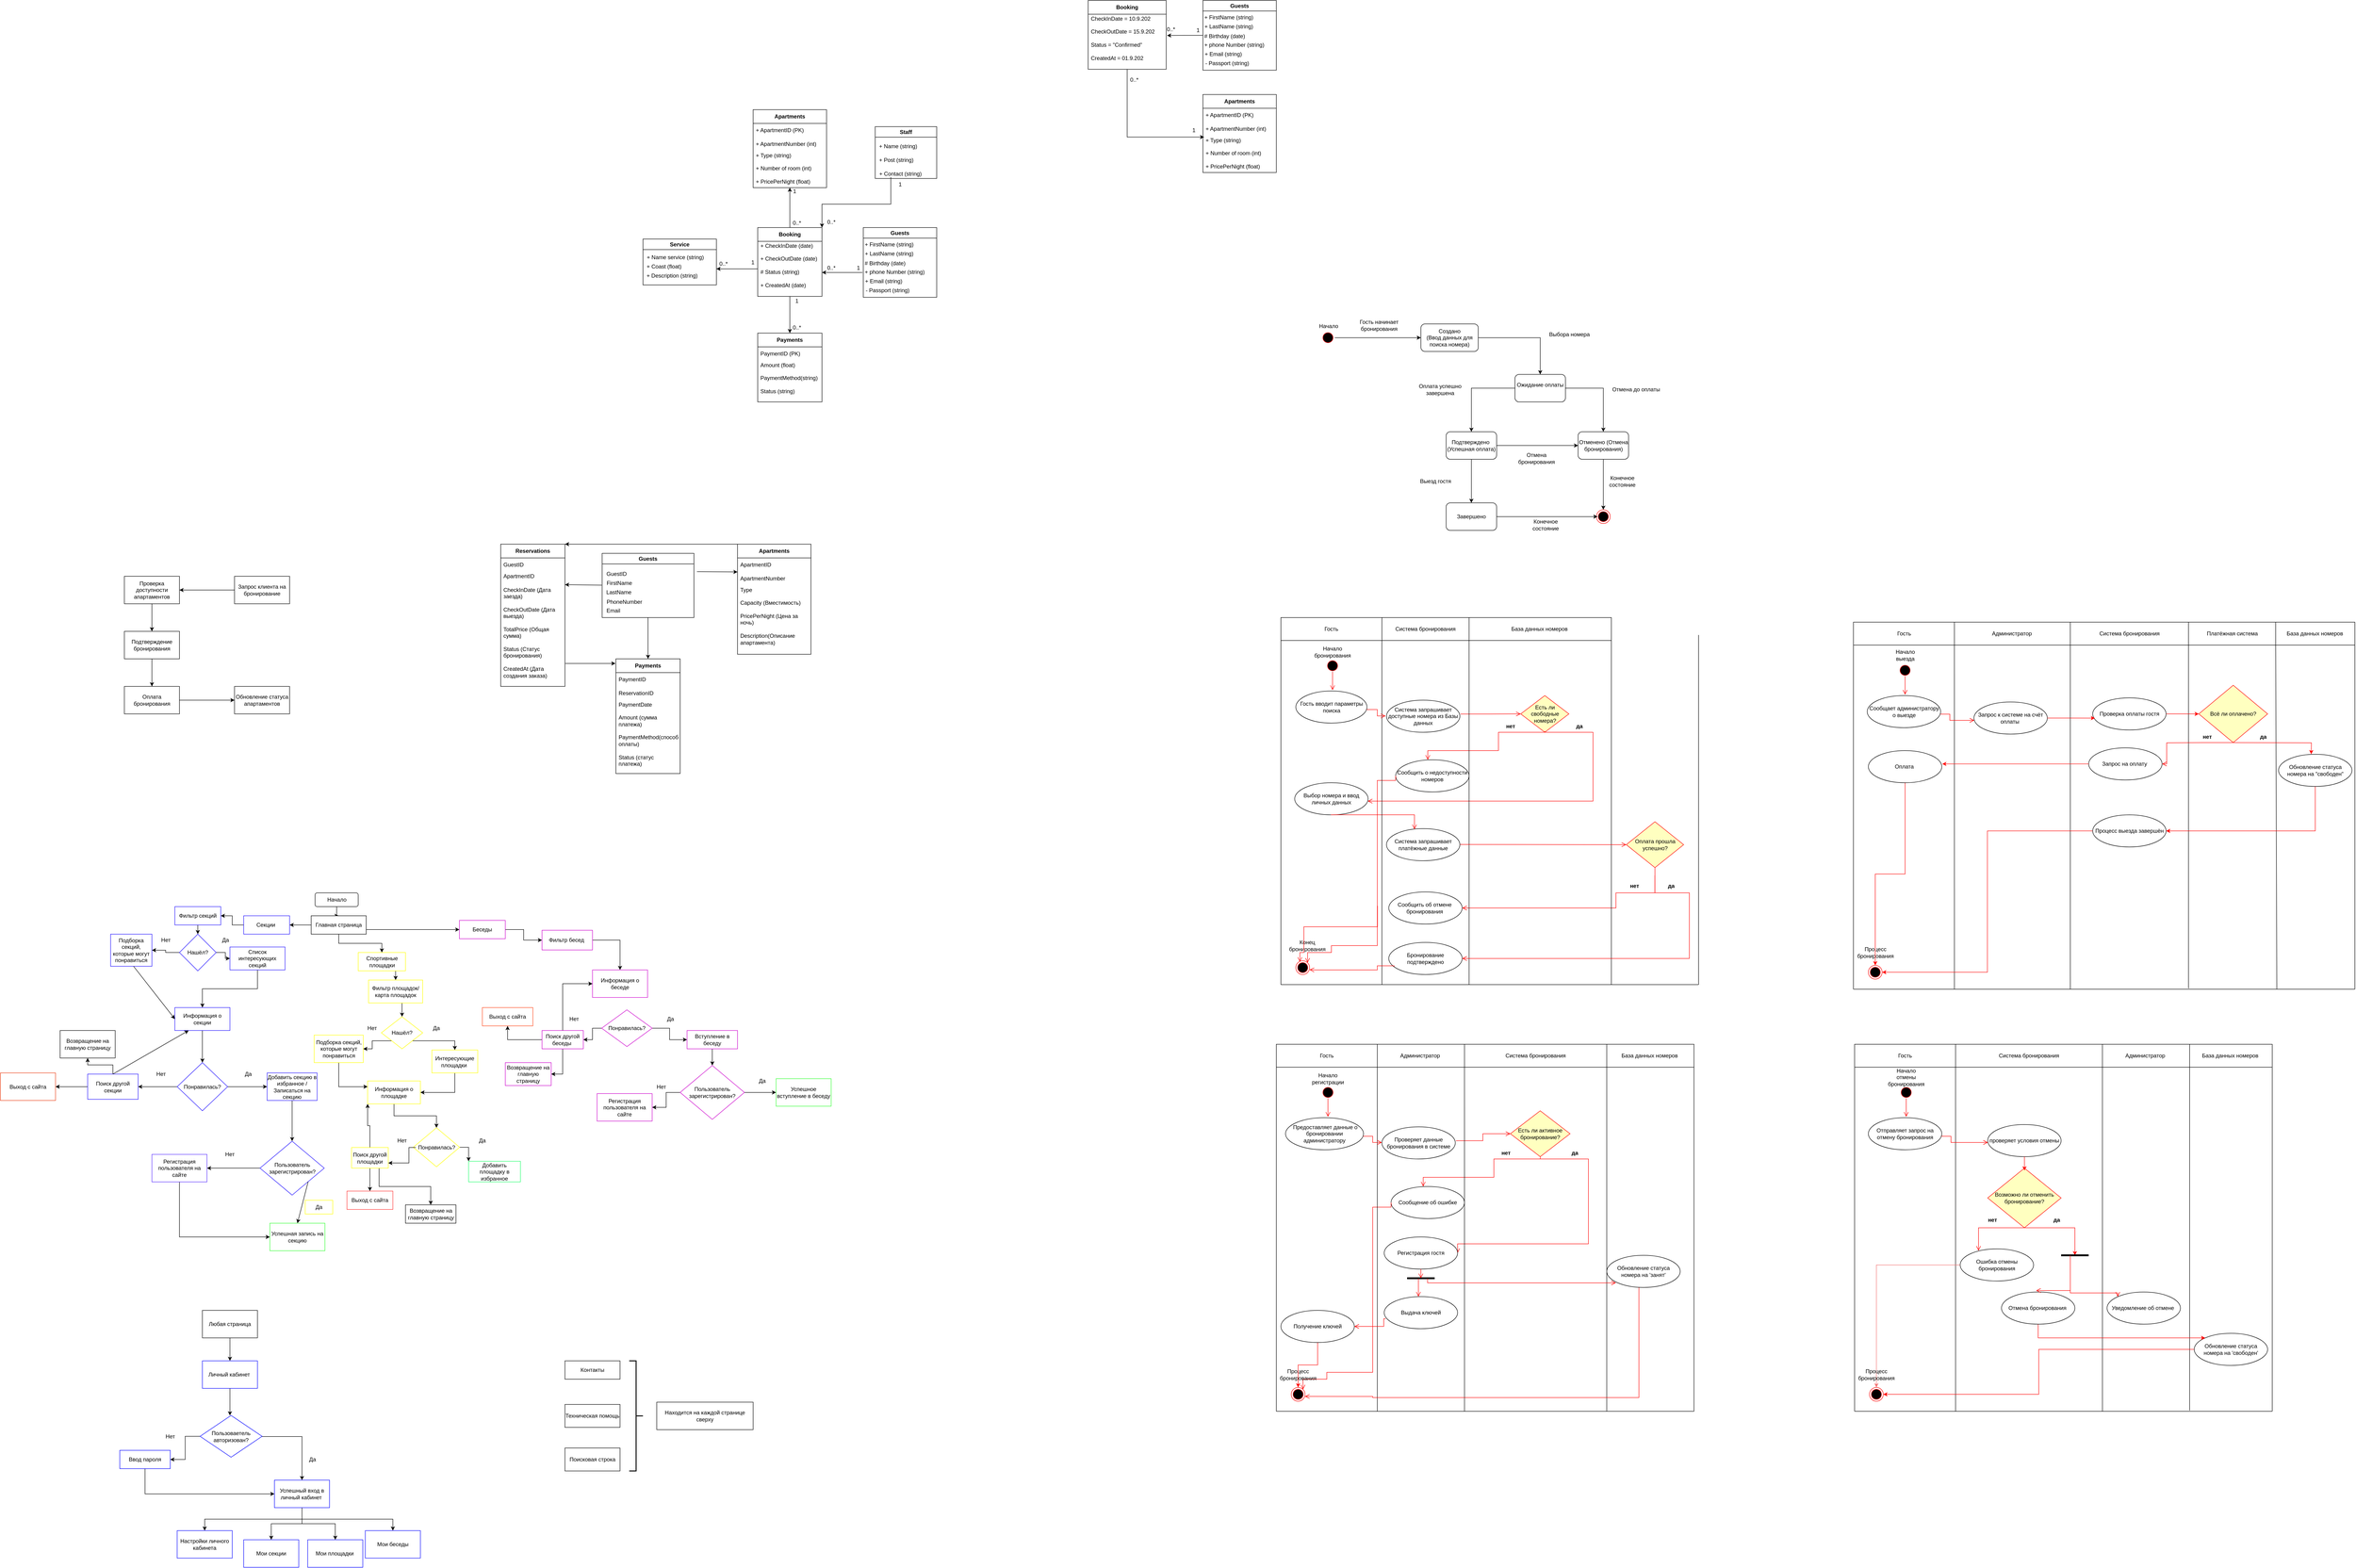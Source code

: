 <mxfile version="24.8.0">
  <diagram name="Страница — 1" id="PGOT3D3UBKjmju4_X4Ld">
    <mxGraphModel dx="1547" dy="2610" grid="1" gridSize="10" guides="1" tooltips="1" connect="1" arrows="1" fold="1" page="0" pageScale="1" pageWidth="827" pageHeight="1169" math="0" shadow="0">
      <root>
        <mxCell id="0" />
        <mxCell id="1" parent="0" />
        <mxCell id="q9yiZrTOdG52cewlyGlq-3" value="" style="edgeStyle=orthogonalEdgeStyle;rounded=0;orthogonalLoop=1;jettySize=auto;html=1;" parent="1" source="q9yiZrTOdG52cewlyGlq-1" target="q9yiZrTOdG52cewlyGlq-2" edge="1">
          <mxGeometry relative="1" as="geometry" />
        </mxCell>
        <mxCell id="q9yiZrTOdG52cewlyGlq-1" value="Начало" style="rounded=1;whiteSpace=wrap;html=1;" parent="1" vertex="1">
          <mxGeometry x="375.5" y="30" width="94" height="30" as="geometry" />
        </mxCell>
        <mxCell id="q9yiZrTOdG52cewlyGlq-8" value="" style="edgeStyle=orthogonalEdgeStyle;rounded=0;orthogonalLoop=1;jettySize=auto;html=1;" parent="1" source="q9yiZrTOdG52cewlyGlq-2" target="q9yiZrTOdG52cewlyGlq-4" edge="1">
          <mxGeometry relative="1" as="geometry" />
        </mxCell>
        <mxCell id="NgEfzc-Wb0v7JHn7xbnd-12" style="edgeStyle=orthogonalEdgeStyle;rounded=0;orthogonalLoop=1;jettySize=auto;html=1;exitX=0.5;exitY=1;exitDx=0;exitDy=0;entryX=0.5;entryY=0;entryDx=0;entryDy=0;" parent="1" source="q9yiZrTOdG52cewlyGlq-2" target="q9yiZrTOdG52cewlyGlq-5" edge="1">
          <mxGeometry relative="1" as="geometry" />
        </mxCell>
        <mxCell id="NgEfzc-Wb0v7JHn7xbnd-44" style="edgeStyle=orthogonalEdgeStyle;rounded=0;orthogonalLoop=1;jettySize=auto;html=1;exitX=1;exitY=0.75;exitDx=0;exitDy=0;entryX=0;entryY=0.5;entryDx=0;entryDy=0;" parent="1" source="q9yiZrTOdG52cewlyGlq-2" target="q9yiZrTOdG52cewlyGlq-6" edge="1">
          <mxGeometry relative="1" as="geometry" />
        </mxCell>
        <mxCell id="q9yiZrTOdG52cewlyGlq-2" value="Главная страница" style="rounded=0;whiteSpace=wrap;html=1;strokeColor=#000000;" parent="1" vertex="1">
          <mxGeometry x="367" y="80" width="120" height="40" as="geometry" />
        </mxCell>
        <mxCell id="q9yiZrTOdG52cewlyGlq-9" value="" style="edgeStyle=orthogonalEdgeStyle;rounded=0;orthogonalLoop=1;jettySize=auto;html=1;" parent="1" source="q9yiZrTOdG52cewlyGlq-4" target="q9yiZrTOdG52cewlyGlq-7" edge="1">
          <mxGeometry relative="1" as="geometry" />
        </mxCell>
        <mxCell id="q9yiZrTOdG52cewlyGlq-4" value="Секции&amp;nbsp;" style="rounded=0;whiteSpace=wrap;html=1;strokeColor=#1F0FFF;" parent="1" vertex="1">
          <mxGeometry x="220" y="80" width="100" height="40" as="geometry" />
        </mxCell>
        <mxCell id="NgEfzc-Wb0v7JHn7xbnd-14" style="edgeStyle=orthogonalEdgeStyle;rounded=0;orthogonalLoop=1;jettySize=auto;html=1;exitX=0.5;exitY=1;exitDx=0;exitDy=0;entryX=0.5;entryY=0;entryDx=0;entryDy=0;" parent="1" source="q9yiZrTOdG52cewlyGlq-5" target="NgEfzc-Wb0v7JHn7xbnd-13" edge="1">
          <mxGeometry relative="1" as="geometry" />
        </mxCell>
        <mxCell id="q9yiZrTOdG52cewlyGlq-5" value="Спортивные площадки" style="rounded=0;whiteSpace=wrap;html=1;strokeColor=#FFFF00;" parent="1" vertex="1">
          <mxGeometry x="469.5" y="160" width="103" height="40" as="geometry" />
        </mxCell>
        <mxCell id="NgEfzc-Wb0v7JHn7xbnd-46" style="edgeStyle=orthogonalEdgeStyle;rounded=0;orthogonalLoop=1;jettySize=auto;html=1;exitX=1;exitY=0.5;exitDx=0;exitDy=0;entryX=0;entryY=0.5;entryDx=0;entryDy=0;" parent="1" source="q9yiZrTOdG52cewlyGlq-6" target="NgEfzc-Wb0v7JHn7xbnd-45" edge="1">
          <mxGeometry relative="1" as="geometry" />
        </mxCell>
        <mxCell id="q9yiZrTOdG52cewlyGlq-6" value="Беседы" style="rounded=0;whiteSpace=wrap;html=1;strokeColor=#CC00CC;" parent="1" vertex="1">
          <mxGeometry x="690" y="90" width="100" height="40" as="geometry" />
        </mxCell>
        <mxCell id="q9yiZrTOdG52cewlyGlq-11" value="" style="edgeStyle=orthogonalEdgeStyle;rounded=0;orthogonalLoop=1;jettySize=auto;html=1;" parent="1" source="q9yiZrTOdG52cewlyGlq-7" target="q9yiZrTOdG52cewlyGlq-10" edge="1">
          <mxGeometry relative="1" as="geometry" />
        </mxCell>
        <mxCell id="q9yiZrTOdG52cewlyGlq-7" value="Фильтр секций" style="rounded=0;whiteSpace=wrap;html=1;strokeColor=#1F0FFF;" parent="1" vertex="1">
          <mxGeometry x="70" y="60" width="100" height="40" as="geometry" />
        </mxCell>
        <mxCell id="q9yiZrTOdG52cewlyGlq-16" value="" style="edgeStyle=orthogonalEdgeStyle;rounded=0;orthogonalLoop=1;jettySize=auto;html=1;" parent="1" source="q9yiZrTOdG52cewlyGlq-10" target="q9yiZrTOdG52cewlyGlq-15" edge="1">
          <mxGeometry relative="1" as="geometry" />
        </mxCell>
        <mxCell id="q9yiZrTOdG52cewlyGlq-18" value="" style="edgeStyle=orthogonalEdgeStyle;rounded=0;orthogonalLoop=1;jettySize=auto;html=1;" parent="1" source="q9yiZrTOdG52cewlyGlq-10" target="q9yiZrTOdG52cewlyGlq-17" edge="1">
          <mxGeometry relative="1" as="geometry" />
        </mxCell>
        <mxCell id="q9yiZrTOdG52cewlyGlq-10" value="Нашёл?" style="rhombus;whiteSpace=wrap;html=1;strokeColor=#1F0FFF;" parent="1" vertex="1">
          <mxGeometry x="80" y="120" width="80" height="80" as="geometry" />
        </mxCell>
        <mxCell id="q9yiZrTOdG52cewlyGlq-12" value="Нет" style="text;html=1;align=center;verticalAlign=middle;resizable=0;points=[];autosize=1;strokeColor=none;fillColor=none;" parent="1" vertex="1">
          <mxGeometry x="30" y="118" width="40" height="30" as="geometry" />
        </mxCell>
        <mxCell id="q9yiZrTOdG52cewlyGlq-13" value="Да" style="text;html=1;align=center;verticalAlign=middle;resizable=0;points=[];autosize=1;strokeColor=none;fillColor=none;" parent="1" vertex="1">
          <mxGeometry x="160" y="118" width="40" height="30" as="geometry" />
        </mxCell>
        <mxCell id="q9yiZrTOdG52cewlyGlq-15" value="Подборка секций, которые могут понравиться" style="rounded=0;whiteSpace=wrap;html=1;strokeColor=#1F0FFF;" parent="1" vertex="1">
          <mxGeometry x="-70" y="120" width="90" height="70" as="geometry" />
        </mxCell>
        <mxCell id="q9yiZrTOdG52cewlyGlq-20" value="" style="edgeStyle=orthogonalEdgeStyle;rounded=0;orthogonalLoop=1;jettySize=auto;html=1;" parent="1" source="q9yiZrTOdG52cewlyGlq-17" target="q9yiZrTOdG52cewlyGlq-19" edge="1">
          <mxGeometry relative="1" as="geometry" />
        </mxCell>
        <mxCell id="q9yiZrTOdG52cewlyGlq-17" value="Список интересующих секций" style="rounded=0;whiteSpace=wrap;html=1;strokeColor=#1F0FFF;" parent="1" vertex="1">
          <mxGeometry x="190" y="148" width="120" height="50" as="geometry" />
        </mxCell>
        <mxCell id="q9yiZrTOdG52cewlyGlq-25" value="" style="edgeStyle=orthogonalEdgeStyle;rounded=0;orthogonalLoop=1;jettySize=auto;html=1;" parent="1" source="q9yiZrTOdG52cewlyGlq-19" target="q9yiZrTOdG52cewlyGlq-24" edge="1">
          <mxGeometry relative="1" as="geometry" />
        </mxCell>
        <mxCell id="q9yiZrTOdG52cewlyGlq-19" value="Информация о секции" style="rounded=0;whiteSpace=wrap;html=1;strokeColor=#1F0FFF;" parent="1" vertex="1">
          <mxGeometry x="70" y="280" width="120" height="50" as="geometry" />
        </mxCell>
        <mxCell id="q9yiZrTOdG52cewlyGlq-23" value="" style="endArrow=classic;html=1;rounded=0;entryX=0;entryY=0.5;entryDx=0;entryDy=0;" parent="1" target="q9yiZrTOdG52cewlyGlq-19" edge="1">
          <mxGeometry width="50" height="50" relative="1" as="geometry">
            <mxPoint x="-20" y="190" as="sourcePoint" />
            <mxPoint x="20" y="232" as="targetPoint" />
            <Array as="points" />
          </mxGeometry>
        </mxCell>
        <mxCell id="q9yiZrTOdG52cewlyGlq-31" value="" style="edgeStyle=orthogonalEdgeStyle;rounded=0;orthogonalLoop=1;jettySize=auto;html=1;" parent="1" source="q9yiZrTOdG52cewlyGlq-24" target="q9yiZrTOdG52cewlyGlq-29" edge="1">
          <mxGeometry relative="1" as="geometry" />
        </mxCell>
        <mxCell id="q9yiZrTOdG52cewlyGlq-33" value="" style="edgeStyle=orthogonalEdgeStyle;rounded=0;orthogonalLoop=1;jettySize=auto;html=1;" parent="1" source="q9yiZrTOdG52cewlyGlq-24" target="q9yiZrTOdG52cewlyGlq-32" edge="1">
          <mxGeometry relative="1" as="geometry" />
        </mxCell>
        <mxCell id="q9yiZrTOdG52cewlyGlq-24" value="Понравилась?" style="rhombus;whiteSpace=wrap;html=1;rounded=0;strokeColor=#1F0FFF;" parent="1" vertex="1">
          <mxGeometry x="75" y="400" width="110" height="105" as="geometry" />
        </mxCell>
        <mxCell id="q9yiZrTOdG52cewlyGlq-26" value="Да" style="text;html=1;align=center;verticalAlign=middle;whiteSpace=wrap;rounded=0;" parent="1" vertex="1">
          <mxGeometry x="200" y="410" width="60" height="30" as="geometry" />
        </mxCell>
        <mxCell id="q9yiZrTOdG52cewlyGlq-27" value="Нет" style="text;html=1;align=center;verticalAlign=middle;whiteSpace=wrap;rounded=0;" parent="1" vertex="1">
          <mxGeometry x="10" y="410" width="60" height="30" as="geometry" />
        </mxCell>
        <mxCell id="NgEfzc-Wb0v7JHn7xbnd-2" value="" style="edgeStyle=orthogonalEdgeStyle;rounded=0;orthogonalLoop=1;jettySize=auto;html=1;" parent="1" source="q9yiZrTOdG52cewlyGlq-29" target="NgEfzc-Wb0v7JHn7xbnd-1" edge="1">
          <mxGeometry relative="1" as="geometry" />
        </mxCell>
        <mxCell id="q9yiZrTOdG52cewlyGlq-29" value="Добавить секцию в избранное /&lt;br&gt;Записаться на секцию" style="rounded=0;whiteSpace=wrap;html=1;strokeColor=#1F0FFF;" parent="1" vertex="1">
          <mxGeometry x="271" y="422.5" width="109" height="60" as="geometry" />
        </mxCell>
        <mxCell id="q9yiZrTOdG52cewlyGlq-36" value="" style="edgeStyle=orthogonalEdgeStyle;rounded=0;orthogonalLoop=1;jettySize=auto;html=1;" parent="1" source="q9yiZrTOdG52cewlyGlq-32" target="q9yiZrTOdG52cewlyGlq-35" edge="1">
          <mxGeometry relative="1" as="geometry" />
        </mxCell>
        <mxCell id="NgEfzc-Wb0v7JHn7xbnd-67" style="edgeStyle=orthogonalEdgeStyle;rounded=0;orthogonalLoop=1;jettySize=auto;html=1;exitX=0.5;exitY=0;exitDx=0;exitDy=0;entryX=0.5;entryY=1;entryDx=0;entryDy=0;" parent="1" source="q9yiZrTOdG52cewlyGlq-32" target="NgEfzc-Wb0v7JHn7xbnd-66" edge="1">
          <mxGeometry relative="1" as="geometry" />
        </mxCell>
        <mxCell id="q9yiZrTOdG52cewlyGlq-32" value="Поиск другой секции" style="rounded=0;whiteSpace=wrap;html=1;strokeColor=#1F0FFF;" parent="1" vertex="1">
          <mxGeometry x="-120" y="425" width="110" height="55" as="geometry" />
        </mxCell>
        <mxCell id="q9yiZrTOdG52cewlyGlq-34" value="" style="endArrow=classic;html=1;rounded=0;entryX=0.25;entryY=1;entryDx=0;entryDy=0;exitX=0.5;exitY=0;exitDx=0;exitDy=0;" parent="1" source="q9yiZrTOdG52cewlyGlq-32" target="q9yiZrTOdG52cewlyGlq-19" edge="1">
          <mxGeometry width="50" height="50" relative="1" as="geometry">
            <mxPoint x="-60" y="420" as="sourcePoint" />
            <mxPoint x="-20" y="380" as="targetPoint" />
          </mxGeometry>
        </mxCell>
        <mxCell id="q9yiZrTOdG52cewlyGlq-35" value="Выход с сайта" style="rounded=0;whiteSpace=wrap;html=1;strokeColor=#EB3C11;" parent="1" vertex="1">
          <mxGeometry x="-310" y="422.5" width="120" height="60" as="geometry" />
        </mxCell>
        <mxCell id="NgEfzc-Wb0v7JHn7xbnd-9" value="" style="edgeStyle=orthogonalEdgeStyle;rounded=0;orthogonalLoop=1;jettySize=auto;html=1;" parent="1" source="NgEfzc-Wb0v7JHn7xbnd-1" target="NgEfzc-Wb0v7JHn7xbnd-5" edge="1">
          <mxGeometry relative="1" as="geometry" />
        </mxCell>
        <mxCell id="NgEfzc-Wb0v7JHn7xbnd-1" value="Пользователь зарегистрирован?" style="rhombus;whiteSpace=wrap;html=1;strokeColor=#1F0FFF;rounded=0;" parent="1" vertex="1">
          <mxGeometry x="255.5" y="571.25" width="140" height="117.5" as="geometry" />
        </mxCell>
        <mxCell id="NgEfzc-Wb0v7JHn7xbnd-3" value="Нет" style="text;html=1;align=center;verticalAlign=middle;whiteSpace=wrap;rounded=0;" parent="1" vertex="1">
          <mxGeometry x="160" y="585" width="60" height="30" as="geometry" />
        </mxCell>
        <mxCell id="NgEfzc-Wb0v7JHn7xbnd-4" value="Да" style="text;html=1;align=center;verticalAlign=middle;whiteSpace=wrap;rounded=0;strokeColor=#FFFF00;" parent="1" vertex="1">
          <mxGeometry x="354" y="700" width="60" height="30" as="geometry" />
        </mxCell>
        <mxCell id="NgEfzc-Wb0v7JHn7xbnd-10" style="edgeStyle=orthogonalEdgeStyle;rounded=0;orthogonalLoop=1;jettySize=auto;html=1;exitX=0.5;exitY=1;exitDx=0;exitDy=0;entryX=0;entryY=0.5;entryDx=0;entryDy=0;" parent="1" source="NgEfzc-Wb0v7JHn7xbnd-5" target="NgEfzc-Wb0v7JHn7xbnd-6" edge="1">
          <mxGeometry relative="1" as="geometry" />
        </mxCell>
        <mxCell id="NgEfzc-Wb0v7JHn7xbnd-5" value="Регистрация пользователя на сайте" style="rounded=0;whiteSpace=wrap;html=1;strokeColor=#582EFF;" parent="1" vertex="1">
          <mxGeometry x="20" y="600" width="120" height="60" as="geometry" />
        </mxCell>
        <mxCell id="NgEfzc-Wb0v7JHn7xbnd-6" value="Успешная запись на секцию" style="rounded=0;whiteSpace=wrap;html=1;strokeColor=#33FF33;" parent="1" vertex="1">
          <mxGeometry x="277" y="750" width="120" height="60" as="geometry" />
        </mxCell>
        <mxCell id="NgEfzc-Wb0v7JHn7xbnd-8" value="" style="endArrow=classic;html=1;rounded=0;entryX=0.5;entryY=0;entryDx=0;entryDy=0;exitX=1;exitY=1;exitDx=0;exitDy=0;" parent="1" source="NgEfzc-Wb0v7JHn7xbnd-1" target="NgEfzc-Wb0v7JHn7xbnd-6" edge="1">
          <mxGeometry width="50" height="50" relative="1" as="geometry">
            <mxPoint x="470" y="609" as="sourcePoint" />
            <mxPoint x="490" y="690" as="targetPoint" />
          </mxGeometry>
        </mxCell>
        <mxCell id="NgEfzc-Wb0v7JHn7xbnd-21" style="edgeStyle=orthogonalEdgeStyle;rounded=0;orthogonalLoop=1;jettySize=auto;html=1;exitX=0.5;exitY=1;exitDx=0;exitDy=0;entryX=0.5;entryY=0;entryDx=0;entryDy=0;" parent="1" source="NgEfzc-Wb0v7JHn7xbnd-13" target="NgEfzc-Wb0v7JHn7xbnd-15" edge="1">
          <mxGeometry relative="1" as="geometry" />
        </mxCell>
        <mxCell id="NgEfzc-Wb0v7JHn7xbnd-13" value="Фильтр площадок/&lt;br&gt;карта площадок" style="rounded=0;whiteSpace=wrap;html=1;strokeColor=#FFFF00;" parent="1" vertex="1">
          <mxGeometry x="492" y="220" width="118" height="50" as="geometry" />
        </mxCell>
        <mxCell id="NgEfzc-Wb0v7JHn7xbnd-20" style="edgeStyle=orthogonalEdgeStyle;rounded=0;orthogonalLoop=1;jettySize=auto;html=1;exitX=0;exitY=1;exitDx=0;exitDy=0;entryX=1;entryY=0.5;entryDx=0;entryDy=0;" parent="1" source="NgEfzc-Wb0v7JHn7xbnd-15" target="NgEfzc-Wb0v7JHn7xbnd-19" edge="1">
          <mxGeometry relative="1" as="geometry" />
        </mxCell>
        <mxCell id="NgEfzc-Wb0v7JHn7xbnd-23" style="edgeStyle=orthogonalEdgeStyle;rounded=0;orthogonalLoop=1;jettySize=auto;html=1;exitX=1;exitY=1;exitDx=0;exitDy=0;entryX=0.5;entryY=0;entryDx=0;entryDy=0;" parent="1" source="NgEfzc-Wb0v7JHn7xbnd-15" target="NgEfzc-Wb0v7JHn7xbnd-22" edge="1">
          <mxGeometry relative="1" as="geometry" />
        </mxCell>
        <mxCell id="NgEfzc-Wb0v7JHn7xbnd-15" value="Нашёл?" style="rhombus;whiteSpace=wrap;html=1;strokeColor=#FFFF00;" parent="1" vertex="1">
          <mxGeometry x="520" y="300" width="90" height="70" as="geometry" />
        </mxCell>
        <mxCell id="NgEfzc-Wb0v7JHn7xbnd-17" value="Нет" style="text;html=1;align=center;verticalAlign=middle;whiteSpace=wrap;rounded=0;" parent="1" vertex="1">
          <mxGeometry x="469.5" y="310" width="60" height="30" as="geometry" />
        </mxCell>
        <mxCell id="NgEfzc-Wb0v7JHn7xbnd-18" value="Да" style="text;html=1;align=center;verticalAlign=middle;whiteSpace=wrap;rounded=0;" parent="1" vertex="1">
          <mxGeometry x="610" y="310" width="60" height="30" as="geometry" />
        </mxCell>
        <mxCell id="NgEfzc-Wb0v7JHn7xbnd-26" style="edgeStyle=orthogonalEdgeStyle;rounded=0;orthogonalLoop=1;jettySize=auto;html=1;exitX=0.5;exitY=1;exitDx=0;exitDy=0;entryX=0;entryY=0.25;entryDx=0;entryDy=0;" parent="1" source="NgEfzc-Wb0v7JHn7xbnd-19" target="NgEfzc-Wb0v7JHn7xbnd-25" edge="1">
          <mxGeometry relative="1" as="geometry" />
        </mxCell>
        <mxCell id="NgEfzc-Wb0v7JHn7xbnd-19" value="Подборка секций, которые могут понравиться" style="rounded=0;whiteSpace=wrap;html=1;strokeColor=#FFFF00;" parent="1" vertex="1">
          <mxGeometry x="373.5" y="340" width="107" height="60" as="geometry" />
        </mxCell>
        <mxCell id="NgEfzc-Wb0v7JHn7xbnd-28" style="edgeStyle=orthogonalEdgeStyle;rounded=0;orthogonalLoop=1;jettySize=auto;html=1;exitX=0.5;exitY=1;exitDx=0;exitDy=0;entryX=1;entryY=0.5;entryDx=0;entryDy=0;" parent="1" source="NgEfzc-Wb0v7JHn7xbnd-22" target="NgEfzc-Wb0v7JHn7xbnd-25" edge="1">
          <mxGeometry relative="1" as="geometry" />
        </mxCell>
        <mxCell id="NgEfzc-Wb0v7JHn7xbnd-22" value="Интересующие площадки&amp;nbsp;" style="rounded=0;whiteSpace=wrap;html=1;strokeColor=#FFFF00;" parent="1" vertex="1">
          <mxGeometry x="630" y="372.5" width="100" height="50" as="geometry" />
        </mxCell>
        <mxCell id="NgEfzc-Wb0v7JHn7xbnd-31" style="edgeStyle=orthogonalEdgeStyle;rounded=0;orthogonalLoop=1;jettySize=auto;html=1;exitX=0.5;exitY=1;exitDx=0;exitDy=0;entryX=0.5;entryY=0;entryDx=0;entryDy=0;" parent="1" source="NgEfzc-Wb0v7JHn7xbnd-25" target="NgEfzc-Wb0v7JHn7xbnd-29" edge="1">
          <mxGeometry relative="1" as="geometry" />
        </mxCell>
        <mxCell id="NgEfzc-Wb0v7JHn7xbnd-25" value="Информация о площадке" style="rounded=0;whiteSpace=wrap;html=1;strokeColor=#FFFF00;" parent="1" vertex="1">
          <mxGeometry x="490" y="440" width="115" height="50" as="geometry" />
        </mxCell>
        <mxCell id="NgEfzc-Wb0v7JHn7xbnd-43" style="edgeStyle=orthogonalEdgeStyle;rounded=0;orthogonalLoop=1;jettySize=auto;html=1;exitX=1;exitY=0.5;exitDx=0;exitDy=0;entryX=0;entryY=0;entryDx=0;entryDy=0;" parent="1" source="NgEfzc-Wb0v7JHn7xbnd-29" target="NgEfzc-Wb0v7JHn7xbnd-42" edge="1">
          <mxGeometry relative="1" as="geometry" />
        </mxCell>
        <mxCell id="NgEfzc-Wb0v7JHn7xbnd-29" value="Понравилась?" style="rhombus;whiteSpace=wrap;html=1;strokeColor=#FFFF00;" parent="1" vertex="1">
          <mxGeometry x="589.5" y="542" width="101" height="85" as="geometry" />
        </mxCell>
        <mxCell id="NgEfzc-Wb0v7JHn7xbnd-37" style="edgeStyle=orthogonalEdgeStyle;rounded=0;orthogonalLoop=1;jettySize=auto;html=1;exitX=1;exitY=1;exitDx=0;exitDy=0;entryX=1;entryY=0.75;entryDx=0;entryDy=0;" parent="1" source="NgEfzc-Wb0v7JHn7xbnd-32" target="NgEfzc-Wb0v7JHn7xbnd-34" edge="1">
          <mxGeometry relative="1" as="geometry">
            <Array as="points">
              <mxPoint x="580" y="585" />
              <mxPoint x="580" y="619" />
            </Array>
          </mxGeometry>
        </mxCell>
        <mxCell id="NgEfzc-Wb0v7JHn7xbnd-32" value="Нет" style="text;html=1;align=center;verticalAlign=middle;whiteSpace=wrap;rounded=0;" parent="1" vertex="1">
          <mxGeometry x="535" y="555" width="60" height="30" as="geometry" />
        </mxCell>
        <mxCell id="NgEfzc-Wb0v7JHn7xbnd-33" value="Да" style="text;html=1;align=center;verticalAlign=middle;whiteSpace=wrap;rounded=0;" parent="1" vertex="1">
          <mxGeometry x="710" y="555" width="60" height="30" as="geometry" />
        </mxCell>
        <mxCell id="NgEfzc-Wb0v7JHn7xbnd-38" style="edgeStyle=orthogonalEdgeStyle;rounded=0;orthogonalLoop=1;jettySize=auto;html=1;exitX=0.5;exitY=0;exitDx=0;exitDy=0;entryX=0;entryY=1;entryDx=0;entryDy=0;" parent="1" source="NgEfzc-Wb0v7JHn7xbnd-34" target="NgEfzc-Wb0v7JHn7xbnd-25" edge="1">
          <mxGeometry relative="1" as="geometry" />
        </mxCell>
        <mxCell id="NgEfzc-Wb0v7JHn7xbnd-40" style="edgeStyle=orthogonalEdgeStyle;rounded=0;orthogonalLoop=1;jettySize=auto;html=1;exitX=0.5;exitY=1;exitDx=0;exitDy=0;entryX=0.5;entryY=0;entryDx=0;entryDy=0;" parent="1" source="NgEfzc-Wb0v7JHn7xbnd-34" target="NgEfzc-Wb0v7JHn7xbnd-39" edge="1">
          <mxGeometry relative="1" as="geometry" />
        </mxCell>
        <mxCell id="NgEfzc-Wb0v7JHn7xbnd-65" style="edgeStyle=orthogonalEdgeStyle;rounded=0;orthogonalLoop=1;jettySize=auto;html=1;exitX=0.75;exitY=1;exitDx=0;exitDy=0;entryX=0.5;entryY=0;entryDx=0;entryDy=0;" parent="1" source="NgEfzc-Wb0v7JHn7xbnd-34" target="NgEfzc-Wb0v7JHn7xbnd-63" edge="1">
          <mxGeometry relative="1" as="geometry" />
        </mxCell>
        <mxCell id="NgEfzc-Wb0v7JHn7xbnd-34" value="Поиск другой площадки" style="rounded=0;whiteSpace=wrap;html=1;strokeColor=#FFFF00;" parent="1" vertex="1">
          <mxGeometry x="455" y="585" width="80" height="45" as="geometry" />
        </mxCell>
        <mxCell id="NgEfzc-Wb0v7JHn7xbnd-39" value="Выход с сайта" style="rounded=0;whiteSpace=wrap;html=1;strokeColor=#FF3333;" parent="1" vertex="1">
          <mxGeometry x="445" y="680" width="100" height="40" as="geometry" />
        </mxCell>
        <mxCell id="NgEfzc-Wb0v7JHn7xbnd-42" value="Добавить площадку в избранное" style="rounded=0;whiteSpace=wrap;html=1;strokeColor=#21FF6B;" parent="1" vertex="1">
          <mxGeometry x="710" y="615" width="113" height="45" as="geometry" />
        </mxCell>
        <mxCell id="NgEfzc-Wb0v7JHn7xbnd-52" style="edgeStyle=orthogonalEdgeStyle;rounded=0;orthogonalLoop=1;jettySize=auto;html=1;exitX=1;exitY=0.5;exitDx=0;exitDy=0;entryX=0.5;entryY=0;entryDx=0;entryDy=0;" parent="1" source="NgEfzc-Wb0v7JHn7xbnd-45" target="NgEfzc-Wb0v7JHn7xbnd-51" edge="1">
          <mxGeometry relative="1" as="geometry" />
        </mxCell>
        <mxCell id="NgEfzc-Wb0v7JHn7xbnd-45" value="Фильтр бесед&amp;nbsp;" style="rounded=0;whiteSpace=wrap;html=1;strokeColor=#CC00CC;" parent="1" vertex="1">
          <mxGeometry x="870" y="111.5" width="110" height="43" as="geometry" />
        </mxCell>
        <mxCell id="NgEfzc-Wb0v7JHn7xbnd-51" value="Информация о беседе" style="rounded=0;whiteSpace=wrap;html=1;strokeColor=#CC00CC;" parent="1" vertex="1">
          <mxGeometry x="980" y="198" width="120" height="60" as="geometry" />
        </mxCell>
        <mxCell id="NgEfzc-Wb0v7JHn7xbnd-57" style="edgeStyle=orthogonalEdgeStyle;rounded=0;orthogonalLoop=1;jettySize=auto;html=1;exitX=0;exitY=0.5;exitDx=0;exitDy=0;entryX=1;entryY=0.5;entryDx=0;entryDy=0;" parent="1" source="NgEfzc-Wb0v7JHn7xbnd-53" target="NgEfzc-Wb0v7JHn7xbnd-56" edge="1">
          <mxGeometry relative="1" as="geometry" />
        </mxCell>
        <mxCell id="NgEfzc-Wb0v7JHn7xbnd-69" style="edgeStyle=orthogonalEdgeStyle;rounded=0;orthogonalLoop=1;jettySize=auto;html=1;exitX=1;exitY=0.5;exitDx=0;exitDy=0;entryX=0;entryY=0.5;entryDx=0;entryDy=0;" parent="1" source="NgEfzc-Wb0v7JHn7xbnd-53" target="NgEfzc-Wb0v7JHn7xbnd-68" edge="1">
          <mxGeometry relative="1" as="geometry" />
        </mxCell>
        <mxCell id="NgEfzc-Wb0v7JHn7xbnd-53" value="Понравилась?" style="rhombus;whiteSpace=wrap;html=1;strokeColor=#CC00CC;" parent="1" vertex="1">
          <mxGeometry x="1000" y="285" width="110" height="80" as="geometry" />
        </mxCell>
        <mxCell id="NgEfzc-Wb0v7JHn7xbnd-54" value="Нет" style="text;html=1;align=center;verticalAlign=middle;whiteSpace=wrap;rounded=0;" parent="1" vertex="1">
          <mxGeometry x="910" y="290" width="60" height="30" as="geometry" />
        </mxCell>
        <mxCell id="NgEfzc-Wb0v7JHn7xbnd-55" value="Да" style="text;html=1;align=center;verticalAlign=middle;whiteSpace=wrap;rounded=0;" parent="1" vertex="1">
          <mxGeometry x="1120" y="290" width="60" height="30" as="geometry" />
        </mxCell>
        <mxCell id="NgEfzc-Wb0v7JHn7xbnd-58" style="edgeStyle=orthogonalEdgeStyle;rounded=0;orthogonalLoop=1;jettySize=auto;html=1;exitX=0.5;exitY=0;exitDx=0;exitDy=0;entryX=0;entryY=0.5;entryDx=0;entryDy=0;" parent="1" source="NgEfzc-Wb0v7JHn7xbnd-56" target="NgEfzc-Wb0v7JHn7xbnd-51" edge="1">
          <mxGeometry relative="1" as="geometry" />
        </mxCell>
        <mxCell id="NgEfzc-Wb0v7JHn7xbnd-60" style="edgeStyle=orthogonalEdgeStyle;rounded=0;orthogonalLoop=1;jettySize=auto;html=1;exitX=0;exitY=0.5;exitDx=0;exitDy=0;entryX=0.5;entryY=1;entryDx=0;entryDy=0;" parent="1" source="NgEfzc-Wb0v7JHn7xbnd-56" target="NgEfzc-Wb0v7JHn7xbnd-59" edge="1">
          <mxGeometry relative="1" as="geometry" />
        </mxCell>
        <mxCell id="NgEfzc-Wb0v7JHn7xbnd-62" style="edgeStyle=orthogonalEdgeStyle;rounded=0;orthogonalLoop=1;jettySize=auto;html=1;exitX=0.5;exitY=1;exitDx=0;exitDy=0;entryX=1;entryY=0.5;entryDx=0;entryDy=0;" parent="1" source="NgEfzc-Wb0v7JHn7xbnd-56" target="NgEfzc-Wb0v7JHn7xbnd-61" edge="1">
          <mxGeometry relative="1" as="geometry" />
        </mxCell>
        <mxCell id="NgEfzc-Wb0v7JHn7xbnd-56" value="Поиск другой беседы&amp;nbsp;" style="rounded=0;whiteSpace=wrap;html=1;strokeColor=#CC00CC;" parent="1" vertex="1">
          <mxGeometry x="870" y="330" width="90" height="40" as="geometry" />
        </mxCell>
        <mxCell id="NgEfzc-Wb0v7JHn7xbnd-59" value="Выход с сайта" style="rounded=0;whiteSpace=wrap;html=1;strokeColor=#FF4517;" parent="1" vertex="1">
          <mxGeometry x="740" y="280" width="110" height="40" as="geometry" />
        </mxCell>
        <mxCell id="NgEfzc-Wb0v7JHn7xbnd-61" value="Возвращение на главную страницу" style="rounded=0;whiteSpace=wrap;html=1;strokeColor=#CC00CC;" parent="1" vertex="1">
          <mxGeometry x="790" y="400" width="100" height="50" as="geometry" />
        </mxCell>
        <mxCell id="NgEfzc-Wb0v7JHn7xbnd-63" value="Возвращение на главную страницу" style="rounded=0;whiteSpace=wrap;html=1;" parent="1" vertex="1">
          <mxGeometry x="572.5" y="710" width="110" height="40" as="geometry" />
        </mxCell>
        <mxCell id="NgEfzc-Wb0v7JHn7xbnd-66" value="Возвращение на главную страницу" style="rounded=0;whiteSpace=wrap;html=1;" parent="1" vertex="1">
          <mxGeometry x="-180" y="330" width="120" height="60" as="geometry" />
        </mxCell>
        <mxCell id="NgEfzc-Wb0v7JHn7xbnd-76" style="edgeStyle=orthogonalEdgeStyle;rounded=0;orthogonalLoop=1;jettySize=auto;html=1;exitX=0.5;exitY=1;exitDx=0;exitDy=0;entryX=0.5;entryY=0;entryDx=0;entryDy=0;" parent="1" source="NgEfzc-Wb0v7JHn7xbnd-68" target="NgEfzc-Wb0v7JHn7xbnd-70" edge="1">
          <mxGeometry relative="1" as="geometry" />
        </mxCell>
        <mxCell id="NgEfzc-Wb0v7JHn7xbnd-68" value="Вступление в беседу" style="rounded=0;whiteSpace=wrap;html=1;strokeColor=#CC00CC;" parent="1" vertex="1">
          <mxGeometry x="1186" y="330" width="110" height="40" as="geometry" />
        </mxCell>
        <mxCell id="NgEfzc-Wb0v7JHn7xbnd-77" style="edgeStyle=orthogonalEdgeStyle;rounded=0;orthogonalLoop=1;jettySize=auto;html=1;exitX=0;exitY=0.5;exitDx=0;exitDy=0;entryX=1;entryY=0.5;entryDx=0;entryDy=0;" parent="1" source="NgEfzc-Wb0v7JHn7xbnd-70" target="NgEfzc-Wb0v7JHn7xbnd-73" edge="1">
          <mxGeometry relative="1" as="geometry" />
        </mxCell>
        <mxCell id="NgEfzc-Wb0v7JHn7xbnd-79" style="edgeStyle=orthogonalEdgeStyle;rounded=0;orthogonalLoop=1;jettySize=auto;html=1;exitX=1;exitY=0.5;exitDx=0;exitDy=0;entryX=0;entryY=0.5;entryDx=0;entryDy=0;" parent="1" source="NgEfzc-Wb0v7JHn7xbnd-70" target="NgEfzc-Wb0v7JHn7xbnd-74" edge="1">
          <mxGeometry relative="1" as="geometry" />
        </mxCell>
        <mxCell id="NgEfzc-Wb0v7JHn7xbnd-70" value="Пользователь зарегистрирован?" style="rhombus;whiteSpace=wrap;html=1;strokeColor=#CC00CC;rounded=0;" parent="1" vertex="1">
          <mxGeometry x="1171" y="406.25" width="140" height="117.5" as="geometry" />
        </mxCell>
        <mxCell id="NgEfzc-Wb0v7JHn7xbnd-71" value="Нет" style="text;html=1;align=center;verticalAlign=middle;whiteSpace=wrap;rounded=0;" parent="1" vertex="1">
          <mxGeometry x="1100" y="437.5" width="60" height="30" as="geometry" />
        </mxCell>
        <mxCell id="NgEfzc-Wb0v7JHn7xbnd-72" value="Да" style="text;html=1;align=center;verticalAlign=middle;whiteSpace=wrap;rounded=0;strokeColor=#FFFFFF;" parent="1" vertex="1">
          <mxGeometry x="1320" y="425" width="60" height="30" as="geometry" />
        </mxCell>
        <mxCell id="NgEfzc-Wb0v7JHn7xbnd-73" value="Регистрация пользователя на сайте" style="rounded=0;whiteSpace=wrap;html=1;strokeColor=#CC00CC;" parent="1" vertex="1">
          <mxGeometry x="990" y="467.5" width="120" height="60" as="geometry" />
        </mxCell>
        <mxCell id="NgEfzc-Wb0v7JHn7xbnd-74" value="Успешное вступление в беседу" style="rounded=0;whiteSpace=wrap;html=1;strokeColor=#33FF33;" parent="1" vertex="1">
          <mxGeometry x="1380" y="435" width="120" height="60" as="geometry" />
        </mxCell>
        <mxCell id="NgEfzc-Wb0v7JHn7xbnd-83" value="" style="edgeStyle=orthogonalEdgeStyle;rounded=0;orthogonalLoop=1;jettySize=auto;html=1;" parent="1" source="NgEfzc-Wb0v7JHn7xbnd-81" target="NgEfzc-Wb0v7JHn7xbnd-82" edge="1">
          <mxGeometry relative="1" as="geometry" />
        </mxCell>
        <mxCell id="NgEfzc-Wb0v7JHn7xbnd-81" value="Любая страница" style="rounded=0;whiteSpace=wrap;html=1;" parent="1" vertex="1">
          <mxGeometry x="130" y="940" width="120" height="60" as="geometry" />
        </mxCell>
        <mxCell id="NgEfzc-Wb0v7JHn7xbnd-85" value="" style="edgeStyle=orthogonalEdgeStyle;rounded=0;orthogonalLoop=1;jettySize=auto;html=1;" parent="1" source="NgEfzc-Wb0v7JHn7xbnd-82" edge="1">
          <mxGeometry relative="1" as="geometry">
            <mxPoint x="190" y="1169" as="targetPoint" />
          </mxGeometry>
        </mxCell>
        <mxCell id="NgEfzc-Wb0v7JHn7xbnd-82" value="Личный кабинет&amp;nbsp;" style="rounded=0;whiteSpace=wrap;html=1;strokeColor=#0000FF;" parent="1" vertex="1">
          <mxGeometry x="130" y="1050" width="120" height="60" as="geometry" />
        </mxCell>
        <mxCell id="NgEfzc-Wb0v7JHn7xbnd-93" style="edgeStyle=orthogonalEdgeStyle;rounded=0;orthogonalLoop=1;jettySize=auto;html=1;exitX=0;exitY=0.5;exitDx=0;exitDy=0;entryX=1;entryY=0.5;entryDx=0;entryDy=0;" parent="1" source="NgEfzc-Wb0v7JHn7xbnd-86" target="NgEfzc-Wb0v7JHn7xbnd-91" edge="1">
          <mxGeometry relative="1" as="geometry" />
        </mxCell>
        <mxCell id="NgEfzc-Wb0v7JHn7xbnd-95" style="edgeStyle=orthogonalEdgeStyle;rounded=0;orthogonalLoop=1;jettySize=auto;html=1;exitX=1;exitY=1;exitDx=0;exitDy=0;entryX=0.5;entryY=0;entryDx=0;entryDy=0;" parent="1" source="NgEfzc-Wb0v7JHn7xbnd-86" target="NgEfzc-Wb0v7JHn7xbnd-94" edge="1">
          <mxGeometry relative="1" as="geometry">
            <Array as="points">
              <mxPoint x="226" y="1215" />
              <mxPoint x="347" y="1215" />
            </Array>
          </mxGeometry>
        </mxCell>
        <mxCell id="NgEfzc-Wb0v7JHn7xbnd-86" value="Пользоваетель авторизован?" style="rhombus;whiteSpace=wrap;html=1;strokeColor=#0000FF;" parent="1" vertex="1">
          <mxGeometry x="125" y="1169" width="135" height="91" as="geometry" />
        </mxCell>
        <mxCell id="NgEfzc-Wb0v7JHn7xbnd-87" value="Нет" style="text;html=1;align=center;verticalAlign=middle;whiteSpace=wrap;rounded=0;" parent="1" vertex="1">
          <mxGeometry x="30" y="1199.5" width="60" height="30" as="geometry" />
        </mxCell>
        <mxCell id="NgEfzc-Wb0v7JHn7xbnd-88" value="Да" style="text;html=1;align=center;verticalAlign=middle;whiteSpace=wrap;rounded=0;" parent="1" vertex="1">
          <mxGeometry x="340" y="1250" width="60" height="30" as="geometry" />
        </mxCell>
        <mxCell id="NgEfzc-Wb0v7JHn7xbnd-96" style="edgeStyle=orthogonalEdgeStyle;rounded=0;orthogonalLoop=1;jettySize=auto;html=1;exitX=0.5;exitY=1;exitDx=0;exitDy=0;entryX=0;entryY=0.5;entryDx=0;entryDy=0;" parent="1" source="NgEfzc-Wb0v7JHn7xbnd-91" target="NgEfzc-Wb0v7JHn7xbnd-94" edge="1">
          <mxGeometry relative="1" as="geometry" />
        </mxCell>
        <mxCell id="NgEfzc-Wb0v7JHn7xbnd-91" value="Ввод пароля" style="rounded=0;whiteSpace=wrap;html=1;strokeColor=#0000FF;" parent="1" vertex="1">
          <mxGeometry x="-50" y="1245" width="110" height="40" as="geometry" />
        </mxCell>
        <mxCell id="NgEfzc-Wb0v7JHn7xbnd-101" style="edgeStyle=orthogonalEdgeStyle;rounded=0;orthogonalLoop=1;jettySize=auto;html=1;exitX=0.5;exitY=1;exitDx=0;exitDy=0;entryX=0.5;entryY=0;entryDx=0;entryDy=0;" parent="1" source="NgEfzc-Wb0v7JHn7xbnd-94" target="NgEfzc-Wb0v7JHn7xbnd-97" edge="1">
          <mxGeometry relative="1" as="geometry" />
        </mxCell>
        <mxCell id="NgEfzc-Wb0v7JHn7xbnd-102" style="edgeStyle=orthogonalEdgeStyle;rounded=0;orthogonalLoop=1;jettySize=auto;html=1;exitX=0.5;exitY=1;exitDx=0;exitDy=0;entryX=0.5;entryY=0;entryDx=0;entryDy=0;" parent="1" source="NgEfzc-Wb0v7JHn7xbnd-94" target="NgEfzc-Wb0v7JHn7xbnd-98" edge="1">
          <mxGeometry relative="1" as="geometry" />
        </mxCell>
        <mxCell id="NgEfzc-Wb0v7JHn7xbnd-103" style="edgeStyle=orthogonalEdgeStyle;rounded=0;orthogonalLoop=1;jettySize=auto;html=1;exitX=0.5;exitY=1;exitDx=0;exitDy=0;entryX=0.5;entryY=0;entryDx=0;entryDy=0;" parent="1" source="NgEfzc-Wb0v7JHn7xbnd-94" target="NgEfzc-Wb0v7JHn7xbnd-99" edge="1">
          <mxGeometry relative="1" as="geometry" />
        </mxCell>
        <mxCell id="NgEfzc-Wb0v7JHn7xbnd-104" style="edgeStyle=orthogonalEdgeStyle;rounded=0;orthogonalLoop=1;jettySize=auto;html=1;exitX=0.5;exitY=1;exitDx=0;exitDy=0;entryX=0.5;entryY=0;entryDx=0;entryDy=0;" parent="1" source="NgEfzc-Wb0v7JHn7xbnd-94" target="NgEfzc-Wb0v7JHn7xbnd-100" edge="1">
          <mxGeometry relative="1" as="geometry" />
        </mxCell>
        <mxCell id="NgEfzc-Wb0v7JHn7xbnd-94" value="Успешный вход в личный кабинет&amp;nbsp;" style="rounded=0;whiteSpace=wrap;html=1;strokeColor=#0000FF;" parent="1" vertex="1">
          <mxGeometry x="287" y="1310" width="120" height="60" as="geometry" />
        </mxCell>
        <mxCell id="NgEfzc-Wb0v7JHn7xbnd-97" value="Настройки личного кабинета" style="rounded=0;whiteSpace=wrap;html=1;strokeColor=#0000FF;" parent="1" vertex="1">
          <mxGeometry x="75" y="1420" width="120" height="60" as="geometry" />
        </mxCell>
        <mxCell id="NgEfzc-Wb0v7JHn7xbnd-98" value="Мои секции" style="rounded=0;whiteSpace=wrap;html=1;strokeColor=#0000FF;" parent="1" vertex="1">
          <mxGeometry x="220" y="1440" width="120" height="60" as="geometry" />
        </mxCell>
        <mxCell id="NgEfzc-Wb0v7JHn7xbnd-99" value="Мои площадки&amp;nbsp;" style="rounded=0;whiteSpace=wrap;html=1;strokeColor=#0000FF;" parent="1" vertex="1">
          <mxGeometry x="359.5" y="1440" width="120" height="60" as="geometry" />
        </mxCell>
        <mxCell id="NgEfzc-Wb0v7JHn7xbnd-100" value="Мои беседы" style="rounded=0;whiteSpace=wrap;html=1;strokeColor=#0000FF;" parent="1" vertex="1">
          <mxGeometry x="485" y="1420" width="120" height="60" as="geometry" />
        </mxCell>
        <mxCell id="NgEfzc-Wb0v7JHn7xbnd-105" value="" style="strokeWidth=2;html=1;shape=mxgraph.flowchart.annotation_2;align=left;labelPosition=right;pointerEvents=1;rotation=-180;" parent="1" vertex="1">
          <mxGeometry x="1060" y="1050" width="30" height="240" as="geometry" />
        </mxCell>
        <mxCell id="NgEfzc-Wb0v7JHn7xbnd-107" value="Контакты" style="rounded=0;whiteSpace=wrap;html=1;" parent="1" vertex="1">
          <mxGeometry x="920" y="1050" width="120" height="40" as="geometry" />
        </mxCell>
        <mxCell id="NgEfzc-Wb0v7JHn7xbnd-108" value="Техническая помощь" style="rounded=0;whiteSpace=wrap;html=1;" parent="1" vertex="1">
          <mxGeometry x="920" y="1145" width="120" height="50" as="geometry" />
        </mxCell>
        <mxCell id="NgEfzc-Wb0v7JHn7xbnd-110" value="Поисковая строка" style="rounded=0;whiteSpace=wrap;html=1;" parent="1" vertex="1">
          <mxGeometry x="920" y="1240" width="120" height="50" as="geometry" />
        </mxCell>
        <mxCell id="NgEfzc-Wb0v7JHn7xbnd-111" value="Находится на каждой странице сверху" style="rounded=0;whiteSpace=wrap;html=1;" parent="1" vertex="1">
          <mxGeometry x="1120" y="1140" width="210" height="60" as="geometry" />
        </mxCell>
        <mxCell id="XRA81Fuotrs_Bq2UwxX_-1" value="Запрос клиента на бронирование" style="rounded=0;whiteSpace=wrap;html=1;" parent="1" vertex="1">
          <mxGeometry x="200" y="-660" width="120" height="60" as="geometry" />
        </mxCell>
        <mxCell id="XRA81Fuotrs_Bq2UwxX_-2" value="Проверка доступности апартаментов" style="rounded=0;whiteSpace=wrap;html=1;" parent="1" vertex="1">
          <mxGeometry x="-40" y="-660" width="120" height="60" as="geometry" />
        </mxCell>
        <mxCell id="XRA81Fuotrs_Bq2UwxX_-3" value="Подтверждение бронирования" style="rounded=0;whiteSpace=wrap;html=1;" parent="1" vertex="1">
          <mxGeometry x="-40" y="-540" width="120" height="60" as="geometry" />
        </mxCell>
        <mxCell id="XRA81Fuotrs_Bq2UwxX_-4" value="Оплата бронирования" style="rounded=0;whiteSpace=wrap;html=1;" parent="1" vertex="1">
          <mxGeometry x="-40" y="-420" width="120" height="60" as="geometry" />
        </mxCell>
        <mxCell id="XRA81Fuotrs_Bq2UwxX_-5" value="Обновление статуса апартаментов" style="rounded=0;whiteSpace=wrap;html=1;" parent="1" vertex="1">
          <mxGeometry x="200" y="-420" width="120" height="60" as="geometry" />
        </mxCell>
        <mxCell id="XRA81Fuotrs_Bq2UwxX_-6" value="" style="endArrow=classic;html=1;rounded=0;entryX=1;entryY=0.5;entryDx=0;entryDy=0;" parent="1" source="XRA81Fuotrs_Bq2UwxX_-1" target="XRA81Fuotrs_Bq2UwxX_-2" edge="1">
          <mxGeometry width="50" height="50" relative="1" as="geometry">
            <mxPoint x="135" y="-600" as="sourcePoint" />
            <mxPoint x="185" y="-650" as="targetPoint" />
          </mxGeometry>
        </mxCell>
        <mxCell id="XRA81Fuotrs_Bq2UwxX_-7" value="" style="endArrow=classic;html=1;rounded=0;" parent="1" source="XRA81Fuotrs_Bq2UwxX_-2" target="XRA81Fuotrs_Bq2UwxX_-3" edge="1">
          <mxGeometry width="50" height="50" relative="1" as="geometry">
            <mxPoint x="10" y="-570" as="sourcePoint" />
            <mxPoint x="60" y="-620" as="targetPoint" />
          </mxGeometry>
        </mxCell>
        <mxCell id="XRA81Fuotrs_Bq2UwxX_-8" value="" style="endArrow=classic;html=1;rounded=0;exitX=0.5;exitY=1;exitDx=0;exitDy=0;" parent="1" source="XRA81Fuotrs_Bq2UwxX_-3" target="XRA81Fuotrs_Bq2UwxX_-4" edge="1">
          <mxGeometry width="50" height="50" relative="1" as="geometry">
            <mxPoint x="15" y="-470" as="sourcePoint" />
            <mxPoint x="65" y="-520" as="targetPoint" />
          </mxGeometry>
        </mxCell>
        <mxCell id="XRA81Fuotrs_Bq2UwxX_-10" value="" style="endArrow=classic;html=1;rounded=0;entryX=0;entryY=0.5;entryDx=0;entryDy=0;" parent="1" target="XRA81Fuotrs_Bq2UwxX_-5" edge="1">
          <mxGeometry width="50" height="50" relative="1" as="geometry">
            <mxPoint x="80" y="-390" as="sourcePoint" />
            <mxPoint x="130" y="-440" as="targetPoint" />
          </mxGeometry>
        </mxCell>
        <mxCell id="M8hCqz_wvQDEp8WGHnBc-4" value="Guests" style="swimlane;whiteSpace=wrap;html=1;startSize=23;" parent="1" vertex="1">
          <mxGeometry x="1001" y="-710" width="200" height="140" as="geometry">
            <mxRectangle x="1010" y="-660" width="140" height="30" as="alternateBounds" />
          </mxGeometry>
        </mxCell>
        <mxCell id="M8hCqz_wvQDEp8WGHnBc-7" value="FirstName" style="text;html=1;align=center;verticalAlign=middle;resizable=0;points=[];autosize=1;strokeColor=none;fillColor=none;" parent="M8hCqz_wvQDEp8WGHnBc-4" vertex="1">
          <mxGeometry x="-3" y="50" width="80" height="30" as="geometry" />
        </mxCell>
        <mxCell id="M8hCqz_wvQDEp8WGHnBc-8" value="LastName" style="text;html=1;align=center;verticalAlign=middle;resizable=0;points=[];autosize=1;strokeColor=none;fillColor=none;" parent="M8hCqz_wvQDEp8WGHnBc-4" vertex="1">
          <mxGeometry x="-4" y="70" width="80" height="30" as="geometry" />
        </mxCell>
        <mxCell id="M8hCqz_wvQDEp8WGHnBc-9" value="PhoneNumber&lt;div&gt;&lt;br&gt;&lt;/div&gt;" style="text;html=1;align=center;verticalAlign=middle;resizable=0;points=[];autosize=1;strokeColor=none;fillColor=none;" parent="M8hCqz_wvQDEp8WGHnBc-4" vertex="1">
          <mxGeometry x="-2" y="93" width="100" height="40" as="geometry" />
        </mxCell>
        <mxCell id="M8hCqz_wvQDEp8WGHnBc-10" value="Email" style="text;html=1;align=center;verticalAlign=middle;resizable=0;points=[];autosize=1;strokeColor=none;fillColor=none;" parent="M8hCqz_wvQDEp8WGHnBc-4" vertex="1">
          <mxGeometry x="-1" y="110" width="50" height="30" as="geometry" />
        </mxCell>
        <mxCell id="M8hCqz_wvQDEp8WGHnBc-6" value="GuestID" style="text;html=1;align=center;verticalAlign=middle;resizable=0;points=[];autosize=1;strokeColor=none;fillColor=none;" parent="M8hCqz_wvQDEp8WGHnBc-4" vertex="1">
          <mxGeometry x="-4" y="30" width="70" height="30" as="geometry" />
        </mxCell>
        <mxCell id="M8hCqz_wvQDEp8WGHnBc-13" value="&lt;b&gt;Apartments&lt;/b&gt;" style="swimlane;fontStyle=0;childLayout=stackLayout;horizontal=1;startSize=30;horizontalStack=0;resizeParent=1;resizeParentMax=0;resizeLast=0;collapsible=1;marginBottom=0;whiteSpace=wrap;html=1;" parent="1" vertex="1">
          <mxGeometry x="1296" y="-730" width="160" height="240" as="geometry" />
        </mxCell>
        <mxCell id="M8hCqz_wvQDEp8WGHnBc-14" value="ApartmentID" style="text;strokeColor=none;fillColor=none;align=left;verticalAlign=middle;spacingLeft=4;spacingRight=4;overflow=hidden;points=[[0,0.5],[1,0.5]];portConstraint=eastwest;rotatable=0;whiteSpace=wrap;html=1;" parent="M8hCqz_wvQDEp8WGHnBc-13" vertex="1">
          <mxGeometry y="30" width="160" height="30" as="geometry" />
        </mxCell>
        <mxCell id="M8hCqz_wvQDEp8WGHnBc-15" value="ApartmentNumber" style="text;strokeColor=none;fillColor=none;align=left;verticalAlign=middle;spacingLeft=4;spacingRight=4;overflow=hidden;points=[[0,0.5],[1,0.5]];portConstraint=eastwest;rotatable=0;whiteSpace=wrap;html=1;" parent="M8hCqz_wvQDEp8WGHnBc-13" vertex="1">
          <mxGeometry y="60" width="160" height="30" as="geometry" />
        </mxCell>
        <mxCell id="M8hCqz_wvQDEp8WGHnBc-16" value="Type&lt;div&gt;&lt;br&gt;&lt;/div&gt;&lt;div&gt;Capacity (Вместимость)&lt;br&gt;&lt;/div&gt;&lt;div&gt;&lt;br&gt;&lt;/div&gt;&lt;div&gt;PricePerNight (Цена за ночь)&lt;/div&gt;&lt;div&gt;&lt;br&gt;&lt;/div&gt;&lt;div&gt;Description(Описание апартамента)&lt;br&gt;&lt;br&gt;&lt;br&gt;&lt;/div&gt;&lt;div&gt;&amp;nbsp;&lt;/div&gt;" style="text;strokeColor=none;fillColor=none;align=left;verticalAlign=middle;spacingLeft=4;spacingRight=4;overflow=hidden;points=[[0,0.5],[1,0.5]];portConstraint=eastwest;rotatable=0;whiteSpace=wrap;html=1;" parent="M8hCqz_wvQDEp8WGHnBc-13" vertex="1">
          <mxGeometry y="90" width="160" height="150" as="geometry" />
        </mxCell>
        <mxCell id="M8hCqz_wvQDEp8WGHnBc-18" value="&lt;b&gt;Reservations&lt;/b&gt;" style="swimlane;fontStyle=0;childLayout=stackLayout;horizontal=1;startSize=30;horizontalStack=0;resizeParent=1;resizeParentMax=0;resizeLast=0;collapsible=1;marginBottom=0;whiteSpace=wrap;html=1;" parent="1" vertex="1">
          <mxGeometry x="780" y="-730" width="140" height="310" as="geometry" />
        </mxCell>
        <mxCell id="M8hCqz_wvQDEp8WGHnBc-19" value="GuestID" style="text;strokeColor=none;fillColor=none;align=left;verticalAlign=middle;spacingLeft=4;spacingRight=4;overflow=hidden;points=[[0,0.5],[1,0.5]];portConstraint=eastwest;rotatable=0;whiteSpace=wrap;html=1;" parent="M8hCqz_wvQDEp8WGHnBc-18" vertex="1">
          <mxGeometry y="30" width="140" height="30" as="geometry" />
        </mxCell>
        <mxCell id="M8hCqz_wvQDEp8WGHnBc-20" value="ApartmentID&lt;div&gt;&lt;br&gt;&lt;/div&gt;" style="text;strokeColor=none;fillColor=none;align=left;verticalAlign=middle;spacingLeft=4;spacingRight=4;overflow=hidden;points=[[0,0.5],[1,0.5]];portConstraint=eastwest;rotatable=0;whiteSpace=wrap;html=1;" parent="M8hCqz_wvQDEp8WGHnBc-18" vertex="1">
          <mxGeometry y="60" width="140" height="30" as="geometry" />
        </mxCell>
        <mxCell id="M8hCqz_wvQDEp8WGHnBc-21" value="CheckInDate (Дата заезда)&lt;br&gt;&lt;br&gt;CheckOutDate (Дата выезда)&lt;br&gt;&lt;br&gt;TotalPrice (Общая сумма)&lt;br&gt;&lt;br&gt;Status (Статус бронирования)&lt;br&gt;&lt;br&gt;CreatedAt (Дата создания заказа)&lt;br&gt;&lt;div&gt;&lt;br&gt;&lt;/div&gt;&lt;div&gt;&lt;br&gt;&lt;br&gt;&lt;div&gt;&lt;br&gt;&lt;/div&gt;&lt;/div&gt;" style="text;strokeColor=none;fillColor=none;align=left;verticalAlign=middle;spacingLeft=4;spacingRight=4;overflow=hidden;points=[[0,0.5],[1,0.5]];portConstraint=eastwest;rotatable=0;whiteSpace=wrap;html=1;" parent="M8hCqz_wvQDEp8WGHnBc-18" vertex="1">
          <mxGeometry y="90" width="140" height="220" as="geometry" />
        </mxCell>
        <mxCell id="M8hCqz_wvQDEp8WGHnBc-22" value="&lt;b&gt;Payments&lt;/b&gt;" style="swimlane;fontStyle=0;childLayout=stackLayout;horizontal=1;startSize=30;horizontalStack=0;resizeParent=1;resizeParentMax=0;resizeLast=0;collapsible=1;marginBottom=0;whiteSpace=wrap;html=1;" parent="1" vertex="1">
          <mxGeometry x="1031" y="-480" width="140" height="250" as="geometry" />
        </mxCell>
        <mxCell id="M8hCqz_wvQDEp8WGHnBc-23" value="PaymentID" style="text;strokeColor=none;fillColor=none;align=left;verticalAlign=middle;spacingLeft=4;spacingRight=4;overflow=hidden;points=[[0,0.5],[1,0.5]];portConstraint=eastwest;rotatable=0;whiteSpace=wrap;html=1;" parent="M8hCqz_wvQDEp8WGHnBc-22" vertex="1">
          <mxGeometry y="30" width="140" height="30" as="geometry" />
        </mxCell>
        <mxCell id="M8hCqz_wvQDEp8WGHnBc-24" value="ReservationID" style="text;strokeColor=none;fillColor=none;align=left;verticalAlign=middle;spacingLeft=4;spacingRight=4;overflow=hidden;points=[[0,0.5],[1,0.5]];portConstraint=eastwest;rotatable=0;whiteSpace=wrap;html=1;" parent="M8hCqz_wvQDEp8WGHnBc-22" vertex="1">
          <mxGeometry y="60" width="140" height="30" as="geometry" />
        </mxCell>
        <mxCell id="M8hCqz_wvQDEp8WGHnBc-25" value="PaymentDate&lt;br&gt;&lt;br&gt;Amount (сумма платежа)&lt;br&gt;&lt;br&gt;PaymentMethod(способ оплаты)&lt;div&gt;&lt;br&gt;&lt;/div&gt;&lt;div&gt;Status (статус платежа)&lt;br&gt;&lt;div&gt;&lt;div&gt;&amp;nbsp;&lt;/div&gt;&lt;/div&gt;&lt;/div&gt;" style="text;strokeColor=none;fillColor=none;align=left;verticalAlign=middle;spacingLeft=4;spacingRight=4;overflow=hidden;points=[[0,0.5],[1,0.5]];portConstraint=eastwest;rotatable=0;whiteSpace=wrap;html=1;" parent="M8hCqz_wvQDEp8WGHnBc-22" vertex="1">
          <mxGeometry y="90" width="140" height="160" as="geometry" />
        </mxCell>
        <mxCell id="M8hCqz_wvQDEp8WGHnBc-26" value="" style="endArrow=classic;html=1;rounded=0;exitX=0.027;exitY=0.646;exitDx=0;exitDy=0;exitPerimeter=0;entryX=1;entryY=0.944;entryDx=0;entryDy=0;entryPerimeter=0;" parent="1" source="M8hCqz_wvQDEp8WGHnBc-7" target="M8hCqz_wvQDEp8WGHnBc-20" edge="1">
          <mxGeometry width="50" height="50" relative="1" as="geometry">
            <mxPoint x="1010" y="-657.55" as="sourcePoint" />
            <mxPoint x="930" y="-642" as="targetPoint" />
          </mxGeometry>
        </mxCell>
        <mxCell id="M8hCqz_wvQDEp8WGHnBc-27" value="" style="endArrow=classic;html=1;rounded=0;entryX=0.015;entryY=0.02;entryDx=0;entryDy=0;entryPerimeter=0;" parent="1" edge="1">
          <mxGeometry width="50" height="50" relative="1" as="geometry">
            <mxPoint x="1207.6" y="-670" as="sourcePoint" />
            <mxPoint x="1296" y="-669.4" as="targetPoint" />
          </mxGeometry>
        </mxCell>
        <mxCell id="M8hCqz_wvQDEp8WGHnBc-28" value="" style="endArrow=classic;html=1;rounded=0;exitX=0.5;exitY=1;exitDx=0;exitDy=0;" parent="1" source="M8hCqz_wvQDEp8WGHnBc-4" target="M8hCqz_wvQDEp8WGHnBc-22" edge="1">
          <mxGeometry width="50" height="50" relative="1" as="geometry">
            <mxPoint x="1076" y="-580" as="sourcePoint" />
            <mxPoint x="1171" y="-578" as="targetPoint" />
          </mxGeometry>
        </mxCell>
        <mxCell id="M8hCqz_wvQDEp8WGHnBc-29" value="" style="endArrow=classic;html=1;rounded=0;exitX=1.006;exitY=0.773;exitDx=0;exitDy=0;exitPerimeter=0;" parent="1" source="M8hCqz_wvQDEp8WGHnBc-21" edge="1">
          <mxGeometry width="50" height="50" relative="1" as="geometry">
            <mxPoint x="950" y="-460" as="sourcePoint" />
            <mxPoint x="1030" y="-470" as="targetPoint" />
          </mxGeometry>
        </mxCell>
        <mxCell id="M8hCqz_wvQDEp8WGHnBc-30" value="" style="endArrow=classic;html=1;rounded=0;entryX=0.845;entryY=-0.008;entryDx=0;entryDy=0;entryPerimeter=0;exitX=0;exitY=0;exitDx=0;exitDy=0;" parent="1" source="M8hCqz_wvQDEp8WGHnBc-13" edge="1">
          <mxGeometry width="50" height="50" relative="1" as="geometry">
            <mxPoint x="1290" y="-728" as="sourcePoint" />
            <mxPoint x="920.0" y="-730" as="targetPoint" />
          </mxGeometry>
        </mxCell>
        <mxCell id="8lCXvhYjc37gvSATKcPi-1" value="Guests" style="swimlane;whiteSpace=wrap;html=1;startSize=23;" parent="1" vertex="1">
          <mxGeometry x="1570" y="-1420" width="160" height="152" as="geometry">
            <mxRectangle x="1010" y="-660" width="140" height="30" as="alternateBounds" />
          </mxGeometry>
        </mxCell>
        <mxCell id="8lCXvhYjc37gvSATKcPi-2" value="+ FirstName (string)" style="text;html=1;align=center;verticalAlign=middle;resizable=0;points=[];autosize=1;strokeColor=none;fillColor=none;" parent="8lCXvhYjc37gvSATKcPi-1" vertex="1">
          <mxGeometry x="-9" y="22" width="130" height="30" as="geometry" />
        </mxCell>
        <mxCell id="8lCXvhYjc37gvSATKcPi-3" value="+ LastName (string)" style="text;html=1;align=center;verticalAlign=middle;resizable=0;points=[];autosize=1;strokeColor=none;fillColor=none;" parent="8lCXvhYjc37gvSATKcPi-1" vertex="1">
          <mxGeometry x="-9" y="42" width="130" height="30" as="geometry" />
        </mxCell>
        <mxCell id="8lCXvhYjc37gvSATKcPi-4" value="# Birthday (date)&lt;div&gt;&lt;br&gt;&lt;/div&gt;" style="text;html=1;align=center;verticalAlign=middle;resizable=0;points=[];autosize=1;strokeColor=none;fillColor=none;" parent="8lCXvhYjc37gvSATKcPi-1" vertex="1">
          <mxGeometry x="-8" y="65" width="110" height="40" as="geometry" />
        </mxCell>
        <mxCell id="8lCXvhYjc37gvSATKcPi-5" value="+ phone Number (string)" style="text;html=1;align=center;verticalAlign=middle;resizable=0;points=[];autosize=1;strokeColor=none;fillColor=none;" parent="8lCXvhYjc37gvSATKcPi-1" vertex="1">
          <mxGeometry x="-7" y="82" width="150" height="30" as="geometry" />
        </mxCell>
        <mxCell id="8lCXvhYjc37gvSATKcPi-26" value="+ Email (string)" style="text;html=1;align=center;verticalAlign=middle;whiteSpace=wrap;rounded=0;" parent="8lCXvhYjc37gvSATKcPi-1" vertex="1">
          <mxGeometry x="-4" y="102" width="97" height="30" as="geometry" />
        </mxCell>
        <mxCell id="8lCXvhYjc37gvSATKcPi-27" value="- Passport (string)" style="text;html=1;align=center;verticalAlign=middle;whiteSpace=wrap;rounded=0;" parent="8lCXvhYjc37gvSATKcPi-1" vertex="1">
          <mxGeometry x="1" y="122" width="104" height="30" as="geometry" />
        </mxCell>
        <mxCell id="8lCXvhYjc37gvSATKcPi-7" value="&lt;b&gt;Apartments&lt;/b&gt;" style="swimlane;fontStyle=0;childLayout=stackLayout;horizontal=1;startSize=30;horizontalStack=0;resizeParent=1;resizeParentMax=0;resizeLast=0;collapsible=1;marginBottom=0;whiteSpace=wrap;html=1;" parent="1" vertex="1">
          <mxGeometry x="1330" y="-1677" width="160" height="170" as="geometry" />
        </mxCell>
        <mxCell id="8lCXvhYjc37gvSATKcPi-8" value="+ ApartmentID (PK)" style="text;strokeColor=none;fillColor=none;align=left;verticalAlign=middle;spacingLeft=4;spacingRight=4;overflow=hidden;points=[[0,0.5],[1,0.5]];portConstraint=eastwest;rotatable=0;whiteSpace=wrap;html=1;" parent="8lCXvhYjc37gvSATKcPi-7" vertex="1">
          <mxGeometry y="30" width="160" height="30" as="geometry" />
        </mxCell>
        <mxCell id="8lCXvhYjc37gvSATKcPi-9" value="+ ApartmentNumber (int)" style="text;strokeColor=none;fillColor=none;align=left;verticalAlign=middle;spacingLeft=4;spacingRight=4;overflow=hidden;points=[[0,0.5],[1,0.5]];portConstraint=eastwest;rotatable=0;whiteSpace=wrap;html=1;" parent="8lCXvhYjc37gvSATKcPi-7" vertex="1">
          <mxGeometry y="60" width="160" height="30" as="geometry" />
        </mxCell>
        <mxCell id="8lCXvhYjc37gvSATKcPi-10" value="&lt;div&gt;&lt;span style=&quot;background-color: initial;&quot;&gt;+ Type (string)&lt;/span&gt;&lt;br&gt;&lt;/div&gt;&lt;div&gt;&lt;br&gt;&lt;/div&gt;&lt;div&gt;+ Number of room (int)&lt;br&gt;&lt;/div&gt;&lt;div&gt;&lt;br&gt;&lt;/div&gt;&lt;div&gt;+ PricePerNight (float)&lt;/div&gt;&lt;div&gt;&lt;br&gt;&lt;/div&gt;&lt;div&gt;&lt;br&gt;&lt;br&gt;&lt;br&gt;&lt;/div&gt;&lt;div&gt;&amp;nbsp;&lt;/div&gt;" style="text;strokeColor=none;fillColor=none;align=left;verticalAlign=middle;spacingLeft=4;spacingRight=4;overflow=hidden;points=[[0,0.5],[1,0.5]];portConstraint=eastwest;rotatable=0;whiteSpace=wrap;html=1;" parent="8lCXvhYjc37gvSATKcPi-7" vertex="1">
          <mxGeometry y="90" width="160" height="80" as="geometry" />
        </mxCell>
        <mxCell id="8lCXvhYjc37gvSATKcPi-49" style="edgeStyle=orthogonalEdgeStyle;rounded=0;orthogonalLoop=1;jettySize=auto;html=1;exitX=0.5;exitY=1;exitDx=0;exitDy=0;entryX=0.5;entryY=0;entryDx=0;entryDy=0;" parent="1" source="8lCXvhYjc37gvSATKcPi-11" target="8lCXvhYjc37gvSATKcPi-15" edge="1">
          <mxGeometry relative="1" as="geometry" />
        </mxCell>
        <mxCell id="8lCXvhYjc37gvSATKcPi-11" value="&lt;b&gt;Booking&lt;/b&gt;" style="swimlane;fontStyle=0;childLayout=stackLayout;horizontal=1;startSize=30;horizontalStack=0;resizeParent=1;resizeParentMax=0;resizeLast=0;collapsible=1;marginBottom=0;whiteSpace=wrap;html=1;" parent="1" vertex="1">
          <mxGeometry x="1340" y="-1420" width="140" height="150" as="geometry" />
        </mxCell>
        <mxCell id="8lCXvhYjc37gvSATKcPi-53" style="edgeStyle=orthogonalEdgeStyle;rounded=0;orthogonalLoop=1;jettySize=auto;html=1;" parent="8lCXvhYjc37gvSATKcPi-11" source="8lCXvhYjc37gvSATKcPi-14" edge="1">
          <mxGeometry relative="1" as="geometry">
            <mxPoint x="-90" y="90" as="targetPoint" />
          </mxGeometry>
        </mxCell>
        <mxCell id="8lCXvhYjc37gvSATKcPi-14" value="+ CheckInDate (date)&lt;br&gt;&lt;br&gt;+ CheckOutDate (date)&lt;br&gt;&lt;br&gt;# Status (string)&lt;br&gt;&lt;br&gt;+ CreatedAt (date)&lt;br&gt;&lt;div&gt;&lt;br&gt;&lt;/div&gt;&lt;div&gt;&lt;br&gt;&lt;br&gt;&lt;div&gt;&lt;br&gt;&lt;/div&gt;&lt;/div&gt;" style="text;strokeColor=none;fillColor=none;align=left;verticalAlign=middle;spacingLeft=4;spacingRight=4;overflow=hidden;points=[[0,0.5],[1,0.5]];portConstraint=eastwest;rotatable=0;whiteSpace=wrap;html=1;" parent="8lCXvhYjc37gvSATKcPi-11" vertex="1">
          <mxGeometry y="30" width="140" height="120" as="geometry" />
        </mxCell>
        <mxCell id="8lCXvhYjc37gvSATKcPi-15" value="&lt;b&gt;Payments&lt;/b&gt;" style="swimlane;fontStyle=0;childLayout=stackLayout;horizontal=1;startSize=30;horizontalStack=0;resizeParent=1;resizeParentMax=0;resizeLast=0;collapsible=1;marginBottom=0;whiteSpace=wrap;html=1;" parent="1" vertex="1">
          <mxGeometry x="1340" y="-1190" width="140" height="150" as="geometry" />
        </mxCell>
        <mxCell id="8lCXvhYjc37gvSATKcPi-16" value="PaymentID (PK)" style="text;strokeColor=none;fillColor=none;align=left;verticalAlign=middle;spacingLeft=4;spacingRight=4;overflow=hidden;points=[[0,0.5],[1,0.5]];portConstraint=eastwest;rotatable=0;whiteSpace=wrap;html=1;" parent="8lCXvhYjc37gvSATKcPi-15" vertex="1">
          <mxGeometry y="30" width="140" height="30" as="geometry" />
        </mxCell>
        <mxCell id="8lCXvhYjc37gvSATKcPi-18" value="Amount (float)&lt;br&gt;&lt;br&gt;PaymentMethod(string)&lt;div&gt;&lt;br&gt;&lt;/div&gt;&lt;div&gt;Status (string)&lt;br&gt;&lt;div&gt;&lt;div&gt;&amp;nbsp;&lt;/div&gt;&lt;/div&gt;&lt;/div&gt;" style="text;strokeColor=none;fillColor=none;align=left;verticalAlign=middle;spacingLeft=4;spacingRight=4;overflow=hidden;points=[[0,0.5],[1,0.5]];portConstraint=eastwest;rotatable=0;whiteSpace=wrap;html=1;" parent="8lCXvhYjc37gvSATKcPi-15" vertex="1">
          <mxGeometry y="60" width="140" height="90" as="geometry" />
        </mxCell>
        <mxCell id="8lCXvhYjc37gvSATKcPi-24" value="Service" style="swimlane;whiteSpace=wrap;html=1;" parent="1" vertex="1">
          <mxGeometry x="1090" y="-1395" width="160" height="100" as="geometry" />
        </mxCell>
        <mxCell id="8lCXvhYjc37gvSATKcPi-30" value="+ Name service (string)" style="text;html=1;align=center;verticalAlign=middle;whiteSpace=wrap;rounded=0;" parent="8lCXvhYjc37gvSATKcPi-24" vertex="1">
          <mxGeometry x="4" y="25" width="133" height="30" as="geometry" />
        </mxCell>
        <mxCell id="8lCXvhYjc37gvSATKcPi-31" value="+ Coast (float)" style="text;html=1;align=center;verticalAlign=middle;whiteSpace=wrap;rounded=0;" parent="8lCXvhYjc37gvSATKcPi-24" vertex="1">
          <mxGeometry x="1" y="45" width="90" height="30" as="geometry" />
        </mxCell>
        <mxCell id="8lCXvhYjc37gvSATKcPi-32" value="+ Description (string)" style="text;html=1;align=center;verticalAlign=middle;whiteSpace=wrap;rounded=0;" parent="8lCXvhYjc37gvSATKcPi-24" vertex="1">
          <mxGeometry x="-4" y="65" width="135" height="30" as="geometry" />
        </mxCell>
        <mxCell id="8lCXvhYjc37gvSATKcPi-25" value="Staff" style="swimlane;whiteSpace=wrap;html=1;" parent="1" vertex="1">
          <mxGeometry x="1596" y="-1640" width="134" height="113" as="geometry" />
        </mxCell>
        <mxCell id="8lCXvhYjc37gvSATKcPi-34" value="+ Name (string)" style="text;html=1;align=center;verticalAlign=middle;whiteSpace=wrap;rounded=0;" parent="8lCXvhYjc37gvSATKcPi-25" vertex="1">
          <mxGeometry x="7" y="28" width="86" height="30" as="geometry" />
        </mxCell>
        <mxCell id="8lCXvhYjc37gvSATKcPi-35" value="+ Post (string)" style="text;html=1;align=center;verticalAlign=middle;whiteSpace=wrap;rounded=0;" parent="8lCXvhYjc37gvSATKcPi-25" vertex="1">
          <mxGeometry x="3" y="58" width="86" height="30" as="geometry" />
        </mxCell>
        <mxCell id="8lCXvhYjc37gvSATKcPi-36" value="+ Contact (string)" style="text;html=1;align=center;verticalAlign=middle;whiteSpace=wrap;rounded=0;" parent="8lCXvhYjc37gvSATKcPi-25" vertex="1">
          <mxGeometry x="4" y="88" width="102" height="30" as="geometry" />
        </mxCell>
        <mxCell id="8lCXvhYjc37gvSATKcPi-13" value="&lt;div&gt;&lt;br&gt;&lt;/div&gt;" style="text;strokeColor=none;fillColor=none;align=left;verticalAlign=middle;spacingLeft=4;spacingRight=4;overflow=hidden;points=[[0,0.5],[1,0.5]];portConstraint=eastwest;rotatable=0;whiteSpace=wrap;html=1;" parent="1" vertex="1">
          <mxGeometry x="1110" y="-1390" width="140" height="30" as="geometry" />
        </mxCell>
        <mxCell id="8lCXvhYjc37gvSATKcPi-39" style="edgeStyle=orthogonalEdgeStyle;rounded=0;orthogonalLoop=1;jettySize=auto;html=1;entryX=1.014;entryY=0.566;entryDx=0;entryDy=0;entryPerimeter=0;exitX=0.047;exitY=0.531;exitDx=0;exitDy=0;exitPerimeter=0;" parent="1" edge="1">
          <mxGeometry relative="1" as="geometry">
            <mxPoint x="1568.09" y="-1322.07" as="sourcePoint" />
            <mxPoint x="1480" y="-1322.08" as="targetPoint" />
          </mxGeometry>
        </mxCell>
        <mxCell id="8lCXvhYjc37gvSATKcPi-41" value="1" style="text;html=1;align=center;verticalAlign=middle;whiteSpace=wrap;rounded=0;" parent="1" vertex="1">
          <mxGeometry x="1549" y="-1340" width="21" height="15" as="geometry" />
        </mxCell>
        <mxCell id="8lCXvhYjc37gvSATKcPi-42" value="0..*" style="text;html=1;align=center;verticalAlign=middle;whiteSpace=wrap;rounded=0;" parent="1" vertex="1">
          <mxGeometry x="1490" y="-1340" width="21" height="15" as="geometry" />
        </mxCell>
        <mxCell id="8lCXvhYjc37gvSATKcPi-46" style="edgeStyle=orthogonalEdgeStyle;rounded=0;orthogonalLoop=1;jettySize=auto;html=1;exitX=0.5;exitY=0;exitDx=0;exitDy=0;entryX=0.5;entryY=1;entryDx=0;entryDy=0;" parent="1" source="8lCXvhYjc37gvSATKcPi-11" target="8lCXvhYjc37gvSATKcPi-7" edge="1">
          <mxGeometry relative="1" as="geometry">
            <mxPoint x="1478.09" y="-1452.07" as="sourcePoint" />
            <mxPoint x="1410" y="-1500" as="targetPoint" />
          </mxGeometry>
        </mxCell>
        <mxCell id="8lCXvhYjc37gvSATKcPi-47" value="1" style="text;html=1;align=center;verticalAlign=middle;whiteSpace=wrap;rounded=0;" parent="1" vertex="1">
          <mxGeometry x="1410" y="-1507" width="21" height="15" as="geometry" />
        </mxCell>
        <mxCell id="8lCXvhYjc37gvSATKcPi-48" value="0..*" style="text;html=1;align=center;verticalAlign=middle;whiteSpace=wrap;rounded=0;" parent="1" vertex="1">
          <mxGeometry x="1410" y="-1435" width="31" height="10" as="geometry" />
        </mxCell>
        <mxCell id="8lCXvhYjc37gvSATKcPi-50" value="1" style="text;html=1;align=center;verticalAlign=middle;whiteSpace=wrap;rounded=0;" parent="1" vertex="1">
          <mxGeometry x="1415" y="-1268" width="21" height="15" as="geometry" />
        </mxCell>
        <mxCell id="8lCXvhYjc37gvSATKcPi-51" value="0..*" style="text;html=1;align=center;verticalAlign=middle;whiteSpace=wrap;rounded=0;" parent="1" vertex="1">
          <mxGeometry x="1415" y="-1210" width="21" height="15" as="geometry" />
        </mxCell>
        <mxCell id="8lCXvhYjc37gvSATKcPi-54" value="1" style="text;html=1;align=center;verticalAlign=middle;whiteSpace=wrap;rounded=0;" parent="1" vertex="1">
          <mxGeometry x="1319" y="-1351.5" width="21" height="15" as="geometry" />
        </mxCell>
        <mxCell id="8lCXvhYjc37gvSATKcPi-55" value="0..*" style="text;html=1;align=center;verticalAlign=middle;whiteSpace=wrap;rounded=0;" parent="1" vertex="1">
          <mxGeometry x="1250" y="-1346.5" width="31" height="10" as="geometry" />
        </mxCell>
        <mxCell id="8lCXvhYjc37gvSATKcPi-57" style="edgeStyle=orthogonalEdgeStyle;rounded=0;orthogonalLoop=1;jettySize=auto;html=1;entryX=1;entryY=0;entryDx=0;entryDy=0;" parent="1" target="8lCXvhYjc37gvSATKcPi-11" edge="1">
          <mxGeometry relative="1" as="geometry">
            <mxPoint x="1630" y="-1530" as="sourcePoint" />
            <mxPoint x="1480" y="-1450.0" as="targetPoint" />
            <Array as="points">
              <mxPoint x="1630" y="-1471" />
              <mxPoint x="1480" y="-1471" />
            </Array>
          </mxGeometry>
        </mxCell>
        <mxCell id="8lCXvhYjc37gvSATKcPi-58" value="1" style="text;html=1;align=center;verticalAlign=middle;whiteSpace=wrap;rounded=0;" parent="1" vertex="1">
          <mxGeometry x="1639.5" y="-1522" width="21" height="15" as="geometry" />
        </mxCell>
        <mxCell id="8lCXvhYjc37gvSATKcPi-59" value="0..*" style="text;html=1;align=center;verticalAlign=middle;whiteSpace=wrap;rounded=0;" parent="1" vertex="1">
          <mxGeometry x="1490" y="-1440" width="21" height="15" as="geometry" />
        </mxCell>
        <mxCell id="8lCXvhYjc37gvSATKcPi-60" value="&lt;b&gt;Booking&lt;/b&gt;" style="swimlane;fontStyle=0;childLayout=stackLayout;horizontal=1;startSize=30;horizontalStack=0;resizeParent=1;resizeParentMax=0;resizeLast=0;collapsible=1;marginBottom=0;whiteSpace=wrap;html=1;" parent="1" vertex="1">
          <mxGeometry x="2060" y="-1915" width="170" height="150" as="geometry" />
        </mxCell>
        <mxCell id="8lCXvhYjc37gvSATKcPi-62" value="CheckInDate = 10.9.202&lt;br&gt;&lt;br&gt;CheckOutDate = 15.9.202&lt;br&gt;&lt;br&gt;Status = &quot;Confirmed&quot;&lt;br&gt;&lt;br&gt;CreatedAt = 01.9.202&lt;br&gt;&lt;div&gt;&lt;br&gt;&lt;/div&gt;&lt;div&gt;&lt;br&gt;&lt;br&gt;&lt;div&gt;&lt;br&gt;&lt;/div&gt;&lt;/div&gt;" style="text;strokeColor=none;fillColor=none;align=left;verticalAlign=middle;spacingLeft=4;spacingRight=4;overflow=hidden;points=[[0,0.5],[1,0.5]];portConstraint=eastwest;rotatable=0;whiteSpace=wrap;html=1;" parent="8lCXvhYjc37gvSATKcPi-60" vertex="1">
          <mxGeometry y="30" width="170" height="120" as="geometry" />
        </mxCell>
        <mxCell id="8lCXvhYjc37gvSATKcPi-64" value="Guests" style="swimlane;whiteSpace=wrap;html=1;startSize=23;" parent="1" vertex="1">
          <mxGeometry x="2310" y="-1915" width="160" height="152" as="geometry">
            <mxRectangle x="1010" y="-660" width="140" height="30" as="alternateBounds" />
          </mxGeometry>
        </mxCell>
        <mxCell id="8lCXvhYjc37gvSATKcPi-65" value="+ FirstName (string)" style="text;html=1;align=center;verticalAlign=middle;resizable=0;points=[];autosize=1;strokeColor=none;fillColor=none;" parent="8lCXvhYjc37gvSATKcPi-64" vertex="1">
          <mxGeometry x="-9" y="22" width="130" height="30" as="geometry" />
        </mxCell>
        <mxCell id="8lCXvhYjc37gvSATKcPi-66" value="+ LastName (string)" style="text;html=1;align=center;verticalAlign=middle;resizable=0;points=[];autosize=1;strokeColor=none;fillColor=none;" parent="8lCXvhYjc37gvSATKcPi-64" vertex="1">
          <mxGeometry x="-9" y="42" width="130" height="30" as="geometry" />
        </mxCell>
        <mxCell id="8lCXvhYjc37gvSATKcPi-67" value="# Birthday (date)&lt;div&gt;&lt;br&gt;&lt;/div&gt;" style="text;html=1;align=center;verticalAlign=middle;resizable=0;points=[];autosize=1;strokeColor=none;fillColor=none;" parent="8lCXvhYjc37gvSATKcPi-64" vertex="1">
          <mxGeometry x="-8" y="65" width="110" height="40" as="geometry" />
        </mxCell>
        <mxCell id="8lCXvhYjc37gvSATKcPi-68" value="+ phone Number (string)" style="text;html=1;align=center;verticalAlign=middle;resizable=0;points=[];autosize=1;strokeColor=none;fillColor=none;" parent="8lCXvhYjc37gvSATKcPi-64" vertex="1">
          <mxGeometry x="-7" y="82" width="150" height="30" as="geometry" />
        </mxCell>
        <mxCell id="8lCXvhYjc37gvSATKcPi-69" value="+ Email (string)" style="text;html=1;align=center;verticalAlign=middle;whiteSpace=wrap;rounded=0;" parent="8lCXvhYjc37gvSATKcPi-64" vertex="1">
          <mxGeometry x="-4" y="102" width="97" height="30" as="geometry" />
        </mxCell>
        <mxCell id="8lCXvhYjc37gvSATKcPi-70" value="- Passport (string)" style="text;html=1;align=center;verticalAlign=middle;whiteSpace=wrap;rounded=0;" parent="8lCXvhYjc37gvSATKcPi-64" vertex="1">
          <mxGeometry x="1" y="122" width="104" height="30" as="geometry" />
        </mxCell>
        <mxCell id="8lCXvhYjc37gvSATKcPi-78" value="1" style="text;html=1;align=center;verticalAlign=middle;whiteSpace=wrap;rounded=0;" parent="8lCXvhYjc37gvSATKcPi-64" vertex="1">
          <mxGeometry x="-21" y="57" width="21" height="15" as="geometry" />
        </mxCell>
        <mxCell id="8lCXvhYjc37gvSATKcPi-71" value="&lt;b&gt;Apartments&lt;/b&gt;" style="swimlane;fontStyle=0;childLayout=stackLayout;horizontal=1;startSize=30;horizontalStack=0;resizeParent=1;resizeParentMax=0;resizeLast=0;collapsible=1;marginBottom=0;whiteSpace=wrap;html=1;" parent="1" vertex="1">
          <mxGeometry x="2310" y="-1710" width="160" height="170" as="geometry" />
        </mxCell>
        <mxCell id="8lCXvhYjc37gvSATKcPi-72" value="+ ApartmentID (PK)" style="text;strokeColor=none;fillColor=none;align=left;verticalAlign=middle;spacingLeft=4;spacingRight=4;overflow=hidden;points=[[0,0.5],[1,0.5]];portConstraint=eastwest;rotatable=0;whiteSpace=wrap;html=1;" parent="8lCXvhYjc37gvSATKcPi-71" vertex="1">
          <mxGeometry y="30" width="160" height="30" as="geometry" />
        </mxCell>
        <mxCell id="8lCXvhYjc37gvSATKcPi-73" value="+ ApartmentNumber (int)" style="text;strokeColor=none;fillColor=none;align=left;verticalAlign=middle;spacingLeft=4;spacingRight=4;overflow=hidden;points=[[0,0.5],[1,0.5]];portConstraint=eastwest;rotatable=0;whiteSpace=wrap;html=1;" parent="8lCXvhYjc37gvSATKcPi-71" vertex="1">
          <mxGeometry y="60" width="160" height="30" as="geometry" />
        </mxCell>
        <mxCell id="8lCXvhYjc37gvSATKcPi-74" value="&lt;div&gt;&lt;span style=&quot;background-color: initial;&quot;&gt;+ Type (string)&lt;/span&gt;&lt;br&gt;&lt;/div&gt;&lt;div&gt;&lt;br&gt;&lt;/div&gt;&lt;div&gt;+ Number of room (int)&lt;br&gt;&lt;/div&gt;&lt;div&gt;&lt;br&gt;&lt;/div&gt;&lt;div&gt;+ PricePerNight (float)&lt;/div&gt;&lt;div&gt;&lt;br&gt;&lt;/div&gt;&lt;div&gt;&lt;br&gt;&lt;br&gt;&lt;br&gt;&lt;/div&gt;&lt;div&gt;&amp;nbsp;&lt;/div&gt;" style="text;strokeColor=none;fillColor=none;align=left;verticalAlign=middle;spacingLeft=4;spacingRight=4;overflow=hidden;points=[[0,0.5],[1,0.5]];portConstraint=eastwest;rotatable=0;whiteSpace=wrap;html=1;" parent="8lCXvhYjc37gvSATKcPi-71" vertex="1">
          <mxGeometry y="90" width="160" height="80" as="geometry" />
        </mxCell>
        <mxCell id="8lCXvhYjc37gvSATKcPi-76" style="edgeStyle=orthogonalEdgeStyle;rounded=0;orthogonalLoop=1;jettySize=auto;html=1;entryX=1.011;entryY=0.386;entryDx=0;entryDy=0;entryPerimeter=0;" parent="1" source="8lCXvhYjc37gvSATKcPi-64" target="8lCXvhYjc37gvSATKcPi-62" edge="1">
          <mxGeometry relative="1" as="geometry">
            <mxPoint x="2240" y="-1839" as="targetPoint" />
          </mxGeometry>
        </mxCell>
        <mxCell id="8lCXvhYjc37gvSATKcPi-77" style="edgeStyle=orthogonalEdgeStyle;rounded=0;orthogonalLoop=1;jettySize=auto;html=1;entryX=0.017;entryY=1.093;entryDx=0;entryDy=0;entryPerimeter=0;" parent="1" source="8lCXvhYjc37gvSATKcPi-60" target="8lCXvhYjc37gvSATKcPi-73" edge="1">
          <mxGeometry relative="1" as="geometry" />
        </mxCell>
        <mxCell id="8lCXvhYjc37gvSATKcPi-79" value="0..*" style="text;html=1;align=center;verticalAlign=middle;whiteSpace=wrap;rounded=0;" parent="1" vertex="1">
          <mxGeometry x="2230" y="-1860" width="21" height="15" as="geometry" />
        </mxCell>
        <mxCell id="8lCXvhYjc37gvSATKcPi-80" value="0..*" style="text;html=1;align=center;verticalAlign=middle;whiteSpace=wrap;rounded=0;" parent="1" vertex="1">
          <mxGeometry x="2150" y="-1750" width="21" height="15" as="geometry" />
        </mxCell>
        <mxCell id="8lCXvhYjc37gvSATKcPi-81" value="1" style="text;html=1;align=center;verticalAlign=middle;whiteSpace=wrap;rounded=0;" parent="1" vertex="1">
          <mxGeometry x="2280" y="-1640" width="21" height="15" as="geometry" />
        </mxCell>
        <mxCell id="7aBft6KpqANsyBmCXUXh-1" value="Гость" style="html=1;whiteSpace=wrap;" parent="1" vertex="1">
          <mxGeometry x="2480" y="-570" width="220" height="50" as="geometry" />
        </mxCell>
        <mxCell id="7aBft6KpqANsyBmCXUXh-2" value="Система бронирования" style="html=1;whiteSpace=wrap;" parent="1" vertex="1">
          <mxGeometry x="2700" y="-570" width="190" height="50" as="geometry" />
        </mxCell>
        <mxCell id="7aBft6KpqANsyBmCXUXh-3" value="База данных номеров&amp;nbsp;" style="html=1;whiteSpace=wrap;" parent="1" vertex="1">
          <mxGeometry x="2890" y="-570" width="310" height="50" as="geometry" />
        </mxCell>
        <mxCell id="7aBft6KpqANsyBmCXUXh-4" value="Платёжная система" style="html=1;whiteSpace=wrap;" parent="1" vertex="1">
          <mxGeometry x="4457.5" y="-560" width="190" height="50" as="geometry" />
        </mxCell>
        <mxCell id="7aBft6KpqANsyBmCXUXh-5" value="" style="ellipse;html=1;shape=startState;fillColor=#000000;strokeColor=#ff0000;" parent="1" vertex="1">
          <mxGeometry x="2577.5" y="-480" width="30" height="30" as="geometry" />
        </mxCell>
        <mxCell id="7aBft6KpqANsyBmCXUXh-6" value="" style="edgeStyle=orthogonalEdgeStyle;html=1;verticalAlign=bottom;endArrow=open;endSize=8;strokeColor=#ff0000;rounded=0;exitX=0.5;exitY=1;exitDx=0;exitDy=0;" parent="1" edge="1">
          <mxGeometry relative="1" as="geometry">
            <mxPoint x="2592.5" y="-412" as="targetPoint" />
            <mxPoint x="2592.5" y="-452" as="sourcePoint" />
            <Array as="points">
              <mxPoint x="2592.5" y="-422" />
              <mxPoint x="2592.5" y="-422" />
            </Array>
          </mxGeometry>
        </mxCell>
        <mxCell id="7aBft6KpqANsyBmCXUXh-7" value="Начало бронирования" style="text;html=1;align=center;verticalAlign=middle;whiteSpace=wrap;rounded=0;" parent="1" vertex="1">
          <mxGeometry x="2555" y="-510" width="75" height="30" as="geometry" />
        </mxCell>
        <mxCell id="7aBft6KpqANsyBmCXUXh-9" value="Гость вводит параметры поиска" style="ellipse;whiteSpace=wrap;html=1;" parent="1" vertex="1">
          <mxGeometry x="2512.5" y="-410" width="155" height="70" as="geometry" />
        </mxCell>
        <mxCell id="7aBft6KpqANsyBmCXUXh-12" value="Система запрашивает доступные номера из Базы данных" style="ellipse;whiteSpace=wrap;html=1;" parent="1" vertex="1">
          <mxGeometry x="2710" y="-390" width="160" height="70" as="geometry" />
        </mxCell>
        <mxCell id="7aBft6KpqANsyBmCXUXh-13" value="" style="edgeStyle=orthogonalEdgeStyle;html=1;verticalAlign=bottom;endArrow=open;endSize=8;strokeColor=#ff0000;rounded=0;exitX=0.5;exitY=1;exitDx=0;exitDy=0;entryX=1;entryY=0.5;entryDx=0;entryDy=0;" parent="1" source="7aBft6KpqANsyBmCXUXh-39" target="7aBft6KpqANsyBmCXUXh-42" edge="1">
          <mxGeometry relative="1" as="geometry">
            <mxPoint x="3210" y="60" as="targetPoint" />
            <mxPoint x="3246.04" y="30.0" as="sourcePoint" />
            <Array as="points">
              <mxPoint x="3295" y="30" />
              <mxPoint x="3210" y="30" />
              <mxPoint x="3210" y="63" />
            </Array>
          </mxGeometry>
        </mxCell>
        <mxCell id="7aBft6KpqANsyBmCXUXh-14" value="Есть ли свободные номера?" style="rhombus;whiteSpace=wrap;html=1;fontColor=#000000;fillColor=#ffffc0;strokeColor=#ff0000;" parent="1" vertex="1">
          <mxGeometry x="3002.5" y="-400" width="105" height="80" as="geometry" />
        </mxCell>
        <mxCell id="7aBft6KpqANsyBmCXUXh-17" value="" style="edgeStyle=orthogonalEdgeStyle;html=1;verticalAlign=bottom;endArrow=open;endSize=8;strokeColor=#ff0000;rounded=0;exitX=1.009;exitY=0.432;exitDx=0;exitDy=0;entryX=0;entryY=0.5;entryDx=0;entryDy=0;exitPerimeter=0;" parent="1" source="7aBft6KpqANsyBmCXUXh-12" target="7aBft6KpqANsyBmCXUXh-14" edge="1">
          <mxGeometry relative="1" as="geometry">
            <mxPoint x="2889.38" y="-320" as="targetPoint" />
            <mxPoint x="2889.38" y="-360" as="sourcePoint" />
            <Array as="points" />
          </mxGeometry>
        </mxCell>
        <mxCell id="7aBft6KpqANsyBmCXUXh-19" value="" style="edgeStyle=orthogonalEdgeStyle;html=1;verticalAlign=bottom;endArrow=open;endSize=8;strokeColor=#ff0000;rounded=0;entryX=0.5;entryY=0;entryDx=0;entryDy=0;" parent="1" edge="1">
          <mxGeometry relative="1" as="geometry">
            <mxPoint x="2800" y="-260" as="targetPoint" />
            <mxPoint x="3055" y="-320" as="sourcePoint" />
            <Array as="points">
              <mxPoint x="3055" y="-322" />
              <mxPoint x="3055" y="-320" />
              <mxPoint x="2954" y="-320" />
              <mxPoint x="2954" y="-280" />
              <mxPoint x="2800" y="-280" />
            </Array>
          </mxGeometry>
        </mxCell>
        <mxCell id="7aBft6KpqANsyBmCXUXh-20" value="" style="edgeStyle=orthogonalEdgeStyle;html=1;verticalAlign=bottom;endArrow=open;endSize=8;strokeColor=#ff0000;rounded=0;exitX=0.5;exitY=1;exitDx=0;exitDy=0;" parent="1" source="7aBft6KpqANsyBmCXUXh-14" target="7aBft6KpqANsyBmCXUXh-27" edge="1">
          <mxGeometry relative="1" as="geometry">
            <mxPoint x="3160" y="-170" as="targetPoint" />
            <mxPoint x="3136.5" y="-270" as="sourcePoint" />
            <Array as="points">
              <mxPoint x="3160" y="-320" />
              <mxPoint x="3160" y="-170" />
            </Array>
          </mxGeometry>
        </mxCell>
        <mxCell id="7aBft6KpqANsyBmCXUXh-21" value="да" style="text;align=center;fontStyle=1;verticalAlign=middle;spacingLeft=3;spacingRight=3;strokeColor=none;rotatable=0;points=[[0,0.5],[1,0.5]];portConstraint=eastwest;html=1;" parent="1" vertex="1">
          <mxGeometry x="3090" y="-346" width="80" height="26" as="geometry" />
        </mxCell>
        <mxCell id="7aBft6KpqANsyBmCXUXh-22" value="нет" style="text;align=center;fontStyle=1;verticalAlign=middle;spacingLeft=3;spacingRight=3;strokeColor=none;rotatable=0;points=[[0,0.5],[1,0.5]];portConstraint=eastwest;html=1;" parent="1" vertex="1">
          <mxGeometry x="2940" y="-346" width="80" height="26" as="geometry" />
        </mxCell>
        <mxCell id="7aBft6KpqANsyBmCXUXh-23" value="Сообщить о недоступности номеров" style="ellipse;whiteSpace=wrap;html=1;" parent="1" vertex="1">
          <mxGeometry x="2730" y="-260" width="160" height="70" as="geometry" />
        </mxCell>
        <mxCell id="7aBft6KpqANsyBmCXUXh-24" value="" style="ellipse;html=1;shape=endState;fillColor=#000000;strokeColor=#ff0000;" parent="1" vertex="1">
          <mxGeometry x="2512.5" y="178" width="30" height="30" as="geometry" />
        </mxCell>
        <mxCell id="7aBft6KpqANsyBmCXUXh-25" value="" style="edgeStyle=orthogonalEdgeStyle;html=1;verticalAlign=bottom;endArrow=open;endSize=8;strokeColor=#ff0000;rounded=0;exitX=0;exitY=0.5;exitDx=0;exitDy=0;entryX=1;entryY=0;entryDx=0;entryDy=0;" parent="1" source="7aBft6KpqANsyBmCXUXh-23" target="7aBft6KpqANsyBmCXUXh-24" edge="1">
          <mxGeometry relative="1" as="geometry">
            <mxPoint x="2570" y="160" as="targetPoint" />
            <mxPoint x="2740" y="-120" as="sourcePoint" />
            <Array as="points">
              <mxPoint x="2730" y="-215" />
              <mxPoint x="2690" y="-215" />
              <mxPoint x="2690" y="145" />
              <mxPoint x="2590" y="145" />
              <mxPoint x="2590" y="160" />
              <mxPoint x="2538" y="160" />
            </Array>
          </mxGeometry>
        </mxCell>
        <mxCell id="7aBft6KpqANsyBmCXUXh-26" value="Конец бронирования" style="text;html=1;align=center;verticalAlign=middle;whiteSpace=wrap;rounded=0;" parent="1" vertex="1">
          <mxGeometry x="2500" y="130" width="75" height="30" as="geometry" />
        </mxCell>
        <mxCell id="7aBft6KpqANsyBmCXUXh-27" value="Выбор номера и ввод личных данных" style="ellipse;whiteSpace=wrap;html=1;" parent="1" vertex="1">
          <mxGeometry x="2510" y="-210" width="160" height="70" as="geometry" />
        </mxCell>
        <mxCell id="7aBft6KpqANsyBmCXUXh-28" value="Система запрашивает платёжные данные" style="ellipse;whiteSpace=wrap;html=1;" parent="1" vertex="1">
          <mxGeometry x="2710" y="-110" width="160" height="70" as="geometry" />
        </mxCell>
        <mxCell id="7aBft6KpqANsyBmCXUXh-29" value="" style="edgeStyle=orthogonalEdgeStyle;html=1;verticalAlign=bottom;endArrow=open;endSize=8;strokeColor=#ff0000;rounded=0;exitX=0.493;exitY=0.999;exitDx=0;exitDy=0;exitPerimeter=0;entryX=0.381;entryY=0.019;entryDx=0;entryDy=0;entryPerimeter=0;" parent="1" source="7aBft6KpqANsyBmCXUXh-27" target="7aBft6KpqANsyBmCXUXh-28" edge="1">
          <mxGeometry relative="1" as="geometry">
            <mxPoint x="2650" y="-90" as="targetPoint" />
            <mxPoint x="2650.0" y="-130" as="sourcePoint" />
            <Array as="points">
              <mxPoint x="2771" y="-140" />
            </Array>
          </mxGeometry>
        </mxCell>
        <mxCell id="7aBft6KpqANsyBmCXUXh-34" value="" style="endArrow=none;html=1;rounded=0;entryX=0;entryY=1;entryDx=0;entryDy=0;" parent="1" target="7aBft6KpqANsyBmCXUXh-1" edge="1">
          <mxGeometry width="50" height="50" relative="1" as="geometry">
            <mxPoint x="2480" y="230" as="sourcePoint" />
            <mxPoint x="2500" y="-500" as="targetPoint" />
          </mxGeometry>
        </mxCell>
        <mxCell id="7aBft6KpqANsyBmCXUXh-35" value="" style="endArrow=none;html=1;rounded=0;entryX=0;entryY=1;entryDx=0;entryDy=0;" parent="1" edge="1">
          <mxGeometry width="50" height="50" relative="1" as="geometry">
            <mxPoint x="2700" y="230" as="sourcePoint" />
            <mxPoint x="2699.95" y="-520" as="targetPoint" />
          </mxGeometry>
        </mxCell>
        <mxCell id="7aBft6KpqANsyBmCXUXh-36" value="" style="endArrow=none;html=1;rounded=0;entryX=0;entryY=1;entryDx=0;entryDy=0;" parent="1" edge="1">
          <mxGeometry width="50" height="50" relative="1" as="geometry">
            <mxPoint x="2890" y="230" as="sourcePoint" />
            <mxPoint x="2889.95" y="-520" as="targetPoint" />
          </mxGeometry>
        </mxCell>
        <mxCell id="7aBft6KpqANsyBmCXUXh-37" value="" style="endArrow=none;html=1;rounded=0;entryX=0;entryY=1;entryDx=0;entryDy=0;" parent="1" edge="1">
          <mxGeometry width="50" height="50" relative="1" as="geometry">
            <mxPoint x="3200" y="230" as="sourcePoint" />
            <mxPoint x="3200" y="-522" as="targetPoint" />
          </mxGeometry>
        </mxCell>
        <mxCell id="7aBft6KpqANsyBmCXUXh-39" value="Оплата прошла успешно?" style="rhombus;whiteSpace=wrap;html=1;fontColor=#000000;fillColor=#ffffc0;strokeColor=#ff0000;" parent="1" vertex="1">
          <mxGeometry x="3232.5" y="-125" width="125" height="100" as="geometry" />
        </mxCell>
        <mxCell id="7aBft6KpqANsyBmCXUXh-40" value="" style="edgeStyle=orthogonalEdgeStyle;html=1;verticalAlign=bottom;endArrow=open;endSize=8;strokeColor=#ff0000;rounded=0;exitX=1.009;exitY=0.432;exitDx=0;exitDy=0;entryX=0;entryY=0.5;entryDx=0;entryDy=0;exitPerimeter=0;" parent="1" target="7aBft6KpqANsyBmCXUXh-39" edge="1">
          <mxGeometry relative="1" as="geometry">
            <mxPoint x="3002.5" y="-75.5" as="targetPoint" />
            <mxPoint x="2870.5" y="-75.5" as="sourcePoint" />
            <Array as="points" />
          </mxGeometry>
        </mxCell>
        <mxCell id="7aBft6KpqANsyBmCXUXh-41" value="нет" style="text;align=center;fontStyle=1;verticalAlign=middle;spacingLeft=3;spacingRight=3;strokeColor=none;rotatable=0;points=[[0,0.5],[1,0.5]];portConstraint=eastwest;html=1;" parent="1" vertex="1">
          <mxGeometry x="3210" y="2" width="80" height="26" as="geometry" />
        </mxCell>
        <mxCell id="7aBft6KpqANsyBmCXUXh-42" value="Сообщить об отмене&amp;nbsp; бронирования&amp;nbsp;" style="ellipse;whiteSpace=wrap;html=1;" parent="1" vertex="1">
          <mxGeometry x="2715" y="28" width="160" height="70" as="geometry" />
        </mxCell>
        <mxCell id="7aBft6KpqANsyBmCXUXh-43" value="" style="edgeStyle=orthogonalEdgeStyle;html=1;verticalAlign=bottom;endArrow=open;endSize=8;strokeColor=#ff0000;rounded=0;exitX=0.996;exitY=0.579;exitDx=0;exitDy=0;exitPerimeter=0;entryX=-0.013;entryY=0.491;entryDx=0;entryDy=0;entryPerimeter=0;" parent="1" source="7aBft6KpqANsyBmCXUXh-9" target="7aBft6KpqANsyBmCXUXh-12" edge="1">
          <mxGeometry relative="1" as="geometry">
            <mxPoint x="2690" y="-330" as="targetPoint" />
            <mxPoint x="2690.0" y="-370" as="sourcePoint" />
            <Array as="points">
              <mxPoint x="2690" y="-369" />
              <mxPoint x="2690" y="-356" />
            </Array>
          </mxGeometry>
        </mxCell>
        <mxCell id="7aBft6KpqANsyBmCXUXh-44" value="" style="edgeStyle=orthogonalEdgeStyle;html=1;verticalAlign=bottom;endArrow=open;endSize=8;strokeColor=#ff0000;rounded=0;exitX=0.003;exitY=0.525;exitDx=0;exitDy=0;exitPerimeter=0;entryX=0.293;entryY=0.081;entryDx=0;entryDy=0;entryPerimeter=0;" parent="1" target="7aBft6KpqANsyBmCXUXh-24" edge="1">
          <mxGeometry relative="1" as="geometry">
            <mxPoint x="2543" y="155" as="targetPoint" />
            <mxPoint x="2690.48" y="58.31" as="sourcePoint" />
            <Array as="points">
              <mxPoint x="2690" y="104" />
              <mxPoint x="2530" y="104" />
              <mxPoint x="2530" y="160" />
              <mxPoint x="2521" y="160" />
            </Array>
          </mxGeometry>
        </mxCell>
        <mxCell id="7aBft6KpqANsyBmCXUXh-45" value="" style="edgeStyle=orthogonalEdgeStyle;html=1;verticalAlign=bottom;endArrow=open;endSize=8;strokeColor=#ff0000;rounded=0;exitX=0.5;exitY=1;exitDx=0;exitDy=0;entryX=1;entryY=0.5;entryDx=0;entryDy=0;" parent="1" target="7aBft6KpqANsyBmCXUXh-47" edge="1">
          <mxGeometry relative="1" as="geometry">
            <mxPoint x="3380" y="30" as="targetPoint" />
            <mxPoint x="3294.83" y="-8" as="sourcePoint" />
            <Array as="points">
              <mxPoint x="3295" y="30" />
              <mxPoint x="3370" y="30" />
              <mxPoint x="3370" y="173" />
            </Array>
          </mxGeometry>
        </mxCell>
        <mxCell id="7aBft6KpqANsyBmCXUXh-46" value="да" style="text;align=center;fontStyle=1;verticalAlign=middle;spacingLeft=3;spacingRight=3;strokeColor=none;rotatable=0;points=[[0,0.5],[1,0.5]];portConstraint=eastwest;html=1;" parent="1" vertex="1">
          <mxGeometry x="3290" y="2" width="80" height="26" as="geometry" />
        </mxCell>
        <mxCell id="7aBft6KpqANsyBmCXUXh-47" value="Бронирование подтверждено" style="ellipse;whiteSpace=wrap;html=1;" parent="1" vertex="1">
          <mxGeometry x="2715" y="138" width="160" height="70" as="geometry" />
        </mxCell>
        <mxCell id="7aBft6KpqANsyBmCXUXh-49" value="" style="edgeStyle=orthogonalEdgeStyle;html=1;verticalAlign=bottom;endArrow=open;endSize=8;strokeColor=#ff0000;rounded=0;exitX=0.073;exitY=0.747;exitDx=0;exitDy=0;entryX=0.994;entryY=0.652;entryDx=0;entryDy=0;exitPerimeter=0;entryPerimeter=0;" parent="1" source="7aBft6KpqANsyBmCXUXh-47" target="7aBft6KpqANsyBmCXUXh-24" edge="1">
          <mxGeometry relative="1" as="geometry">
            <mxPoint x="2555" y="176" as="targetPoint" />
            <mxPoint x="2726.68" y="188.64" as="sourcePoint" />
            <Array as="points">
              <mxPoint x="2727" y="189" />
              <mxPoint x="2690" y="189" />
              <mxPoint x="2690" y="198" />
              <mxPoint x="2555" y="198" />
            </Array>
          </mxGeometry>
        </mxCell>
        <mxCell id="7aBft6KpqANsyBmCXUXh-50" value="" style="endArrow=none;html=1;rounded=0;" parent="1" edge="1">
          <mxGeometry width="50" height="50" relative="1" as="geometry">
            <mxPoint x="2480" y="230" as="sourcePoint" />
            <mxPoint x="3390" y="230" as="targetPoint" />
          </mxGeometry>
        </mxCell>
        <mxCell id="7aBft6KpqANsyBmCXUXh-51" value="" style="endArrow=none;html=1;rounded=0;entryX=0;entryY=1;entryDx=0;entryDy=0;" parent="1" edge="1">
          <mxGeometry width="50" height="50" relative="1" as="geometry">
            <mxPoint x="3390" y="230" as="sourcePoint" />
            <mxPoint x="3390" y="-532" as="targetPoint" />
          </mxGeometry>
        </mxCell>
        <mxCell id="7aBft6KpqANsyBmCXUXh-208" value="Гость" style="html=1;whiteSpace=wrap;" parent="1" vertex="1">
          <mxGeometry x="2470" y="360" width="220" height="50" as="geometry" />
        </mxCell>
        <mxCell id="7aBft6KpqANsyBmCXUXh-209" value="Администратор&amp;nbsp;" style="html=1;whiteSpace=wrap;" parent="1" vertex="1">
          <mxGeometry x="2690" y="360" width="190" height="50" as="geometry" />
        </mxCell>
        <mxCell id="7aBft6KpqANsyBmCXUXh-210" value="Система бронирования" style="html=1;whiteSpace=wrap;" parent="1" vertex="1">
          <mxGeometry x="2880" y="360" width="310" height="50" as="geometry" />
        </mxCell>
        <mxCell id="7aBft6KpqANsyBmCXUXh-211" value="База данных номеров&amp;nbsp;" style="html=1;whiteSpace=wrap;" parent="1" vertex="1">
          <mxGeometry x="3190" y="360" width="190" height="50" as="geometry" />
        </mxCell>
        <mxCell id="7aBft6KpqANsyBmCXUXh-212" value="" style="ellipse;html=1;shape=startState;fillColor=#000000;strokeColor=#ff0000;" parent="1" vertex="1">
          <mxGeometry x="2567.5" y="450" width="30" height="30" as="geometry" />
        </mxCell>
        <mxCell id="7aBft6KpqANsyBmCXUXh-213" value="" style="edgeStyle=orthogonalEdgeStyle;html=1;verticalAlign=bottom;endArrow=open;endSize=8;strokeColor=#ff0000;rounded=0;exitX=0.5;exitY=1;exitDx=0;exitDy=0;" parent="1" edge="1">
          <mxGeometry relative="1" as="geometry">
            <mxPoint x="2582.5" y="518" as="targetPoint" />
            <mxPoint x="2582.5" y="478" as="sourcePoint" />
            <Array as="points">
              <mxPoint x="2582.5" y="508" />
              <mxPoint x="2582.5" y="508" />
            </Array>
          </mxGeometry>
        </mxCell>
        <mxCell id="7aBft6KpqANsyBmCXUXh-214" value="Начало регистрации" style="text;html=1;align=center;verticalAlign=middle;whiteSpace=wrap;rounded=0;" parent="1" vertex="1">
          <mxGeometry x="2545" y="420" width="75" height="30" as="geometry" />
        </mxCell>
        <mxCell id="7aBft6KpqANsyBmCXUXh-215" value="&amp;nbsp;Предоставляет данные о бронировании администратору" style="ellipse;whiteSpace=wrap;html=1;" parent="1" vertex="1">
          <mxGeometry x="2490" y="520" width="170" height="70" as="geometry" />
        </mxCell>
        <mxCell id="7aBft6KpqANsyBmCXUXh-216" value="Проверяет данные бронирования в системе" style="ellipse;whiteSpace=wrap;html=1;" parent="1" vertex="1">
          <mxGeometry x="2700" y="540" width="160" height="70" as="geometry" />
        </mxCell>
        <mxCell id="7aBft6KpqANsyBmCXUXh-218" value="Есть ли активное бронирование?" style="rhombus;whiteSpace=wrap;html=1;fontColor=#000000;fillColor=#ffffc0;strokeColor=#ff0000;" parent="1" vertex="1">
          <mxGeometry x="2980" y="505" width="130" height="100" as="geometry" />
        </mxCell>
        <mxCell id="7aBft6KpqANsyBmCXUXh-219" value="" style="edgeStyle=orthogonalEdgeStyle;html=1;verticalAlign=bottom;endArrow=open;endSize=8;strokeColor=#ff0000;rounded=0;exitX=1.009;exitY=0.432;exitDx=0;exitDy=0;entryX=0;entryY=0.5;entryDx=0;entryDy=0;exitPerimeter=0;" parent="1" source="7aBft6KpqANsyBmCXUXh-216" target="7aBft6KpqANsyBmCXUXh-218" edge="1">
          <mxGeometry relative="1" as="geometry">
            <mxPoint x="2879.38" y="610" as="targetPoint" />
            <mxPoint x="2879.38" y="570" as="sourcePoint" />
            <Array as="points" />
          </mxGeometry>
        </mxCell>
        <mxCell id="7aBft6KpqANsyBmCXUXh-220" value="" style="edgeStyle=orthogonalEdgeStyle;html=1;verticalAlign=bottom;endArrow=open;endSize=8;strokeColor=#ff0000;rounded=0;entryX=0.5;entryY=0;entryDx=0;entryDy=0;" parent="1" edge="1">
          <mxGeometry relative="1" as="geometry">
            <mxPoint x="2790" y="670" as="targetPoint" />
            <mxPoint x="3045" y="610" as="sourcePoint" />
            <Array as="points">
              <mxPoint x="3045" y="608" />
              <mxPoint x="3045" y="610" />
              <mxPoint x="2944" y="610" />
              <mxPoint x="2944" y="650" />
              <mxPoint x="2790" y="650" />
            </Array>
          </mxGeometry>
        </mxCell>
        <mxCell id="7aBft6KpqANsyBmCXUXh-221" value="" style="edgeStyle=orthogonalEdgeStyle;html=1;verticalAlign=bottom;endArrow=open;endSize=8;strokeColor=#ff0000;rounded=0;exitX=0.5;exitY=1;exitDx=0;exitDy=0;entryX=1;entryY=0.5;entryDx=0;entryDy=0;" parent="1" edge="1">
          <mxGeometry relative="1" as="geometry">
            <mxPoint x="2865.0" y="815" as="targetPoint" />
            <mxPoint x="3045" y="605" as="sourcePoint" />
            <Array as="points">
              <mxPoint x="3045" y="610" />
              <mxPoint x="3150" y="610" />
              <mxPoint x="3150" y="795" />
              <mxPoint x="2865" y="795" />
            </Array>
          </mxGeometry>
        </mxCell>
        <mxCell id="7aBft6KpqANsyBmCXUXh-222" value="да" style="text;align=center;fontStyle=1;verticalAlign=middle;spacingLeft=3;spacingRight=3;strokeColor=none;rotatable=0;points=[[0,0.5],[1,0.5]];portConstraint=eastwest;html=1;" parent="1" vertex="1">
          <mxGeometry x="3080" y="584" width="80" height="26" as="geometry" />
        </mxCell>
        <mxCell id="7aBft6KpqANsyBmCXUXh-223" value="нет" style="text;align=center;fontStyle=1;verticalAlign=middle;spacingLeft=3;spacingRight=3;strokeColor=none;rotatable=0;points=[[0,0.5],[1,0.5]];portConstraint=eastwest;html=1;" parent="1" vertex="1">
          <mxGeometry x="2930" y="584" width="80" height="26" as="geometry" />
        </mxCell>
        <mxCell id="7aBft6KpqANsyBmCXUXh-224" value="Сообщение об ошибке" style="ellipse;whiteSpace=wrap;html=1;" parent="1" vertex="1">
          <mxGeometry x="2720" y="670" width="160" height="70" as="geometry" />
        </mxCell>
        <mxCell id="7aBft6KpqANsyBmCXUXh-225" value="" style="ellipse;html=1;shape=endState;fillColor=#000000;strokeColor=#ff0000;" parent="1" vertex="1">
          <mxGeometry x="2502.5" y="1108" width="30" height="30" as="geometry" />
        </mxCell>
        <mxCell id="7aBft6KpqANsyBmCXUXh-226" value="" style="edgeStyle=orthogonalEdgeStyle;html=1;verticalAlign=bottom;endArrow=open;endSize=8;strokeColor=#ff0000;rounded=0;exitX=0;exitY=0.5;exitDx=0;exitDy=0;entryX=1;entryY=0;entryDx=0;entryDy=0;" parent="1" source="7aBft6KpqANsyBmCXUXh-224" target="7aBft6KpqANsyBmCXUXh-225" edge="1">
          <mxGeometry relative="1" as="geometry">
            <mxPoint x="2560" y="1090" as="targetPoint" />
            <mxPoint x="2730" y="810" as="sourcePoint" />
            <Array as="points">
              <mxPoint x="2720" y="715" />
              <mxPoint x="2680" y="715" />
              <mxPoint x="2680" y="1075" />
              <mxPoint x="2580" y="1075" />
              <mxPoint x="2580" y="1090" />
              <mxPoint x="2528" y="1090" />
            </Array>
          </mxGeometry>
        </mxCell>
        <mxCell id="7aBft6KpqANsyBmCXUXh-227" value="Процесс бронирования" style="text;html=1;align=center;verticalAlign=middle;whiteSpace=wrap;rounded=0;" parent="1" vertex="1">
          <mxGeometry x="2480" y="1065" width="75" height="30" as="geometry" />
        </mxCell>
        <mxCell id="7aBft6KpqANsyBmCXUXh-231" value="" style="endArrow=none;html=1;rounded=0;entryX=0;entryY=1;entryDx=0;entryDy=0;" parent="1" target="7aBft6KpqANsyBmCXUXh-208" edge="1">
          <mxGeometry width="50" height="50" relative="1" as="geometry">
            <mxPoint x="2470" y="1160" as="sourcePoint" />
            <mxPoint x="2490" y="430" as="targetPoint" />
          </mxGeometry>
        </mxCell>
        <mxCell id="7aBft6KpqANsyBmCXUXh-232" value="" style="endArrow=none;html=1;rounded=0;entryX=0;entryY=1;entryDx=0;entryDy=0;" parent="1" edge="1">
          <mxGeometry width="50" height="50" relative="1" as="geometry">
            <mxPoint x="2690" y="1160" as="sourcePoint" />
            <mxPoint x="2689.95" y="410" as="targetPoint" />
          </mxGeometry>
        </mxCell>
        <mxCell id="7aBft6KpqANsyBmCXUXh-233" value="" style="endArrow=none;html=1;rounded=0;entryX=0;entryY=1;entryDx=0;entryDy=0;" parent="1" edge="1">
          <mxGeometry width="50" height="50" relative="1" as="geometry">
            <mxPoint x="2880" y="1160" as="sourcePoint" />
            <mxPoint x="2879.95" y="410" as="targetPoint" />
          </mxGeometry>
        </mxCell>
        <mxCell id="7aBft6KpqANsyBmCXUXh-234" value="" style="endArrow=none;html=1;rounded=0;entryX=0;entryY=1;entryDx=0;entryDy=0;" parent="1" edge="1">
          <mxGeometry width="50" height="50" relative="1" as="geometry">
            <mxPoint x="3190" y="1160" as="sourcePoint" />
            <mxPoint x="3190" y="408" as="targetPoint" />
          </mxGeometry>
        </mxCell>
        <mxCell id="7aBft6KpqANsyBmCXUXh-239" value="" style="edgeStyle=orthogonalEdgeStyle;html=1;verticalAlign=bottom;endArrow=open;endSize=8;strokeColor=#ff0000;rounded=0;exitX=0.996;exitY=0.579;exitDx=0;exitDy=0;exitPerimeter=0;" parent="1" source="7aBft6KpqANsyBmCXUXh-215" edge="1">
          <mxGeometry relative="1" as="geometry">
            <mxPoint x="2700" y="574" as="targetPoint" />
            <mxPoint x="2680.0" y="560" as="sourcePoint" />
            <Array as="points">
              <mxPoint x="2680" y="561" />
              <mxPoint x="2680" y="574" />
            </Array>
          </mxGeometry>
        </mxCell>
        <mxCell id="7aBft6KpqANsyBmCXUXh-244" value="" style="edgeStyle=orthogonalEdgeStyle;html=1;verticalAlign=bottom;endArrow=open;endSize=8;strokeColor=#ff0000;rounded=0;entryX=0.994;entryY=0.652;entryDx=0;entryDy=0;entryPerimeter=0;exitX=0.438;exitY=1;exitDx=0;exitDy=0;exitPerimeter=0;" parent="1" source="7aBft6KpqANsyBmCXUXh-249" target="7aBft6KpqANsyBmCXUXh-225" edge="1">
          <mxGeometry relative="1" as="geometry">
            <mxPoint x="2545" y="1106" as="targetPoint" />
            <mxPoint x="2820" y="1119" as="sourcePoint" />
            <Array as="points">
              <mxPoint x="3260" y="1130" />
              <mxPoint x="2680" y="1130" />
              <mxPoint x="2680" y="1128" />
            </Array>
          </mxGeometry>
        </mxCell>
        <mxCell id="7aBft6KpqANsyBmCXUXh-245" value="" style="endArrow=none;html=1;rounded=0;" parent="1" edge="1">
          <mxGeometry width="50" height="50" relative="1" as="geometry">
            <mxPoint x="2470" y="1160" as="sourcePoint" />
            <mxPoint x="3380" y="1160" as="targetPoint" />
          </mxGeometry>
        </mxCell>
        <mxCell id="7aBft6KpqANsyBmCXUXh-246" value="" style="endArrow=none;html=1;rounded=0;entryX=0;entryY=1;entryDx=0;entryDy=0;" parent="1" edge="1">
          <mxGeometry width="50" height="50" relative="1" as="geometry">
            <mxPoint x="3380" y="1160" as="sourcePoint" />
            <mxPoint x="3380" y="398" as="targetPoint" />
          </mxGeometry>
        </mxCell>
        <mxCell id="7aBft6KpqANsyBmCXUXh-248" value="Регистрация гостя" style="ellipse;whiteSpace=wrap;html=1;" parent="1" vertex="1">
          <mxGeometry x="2705" y="780" width="160" height="70" as="geometry" />
        </mxCell>
        <mxCell id="7aBft6KpqANsyBmCXUXh-249" value="Обновление статуса номера на &#39;занят&#39;" style="ellipse;whiteSpace=wrap;html=1;" parent="1" vertex="1">
          <mxGeometry x="3190" y="820" width="160" height="70" as="geometry" />
        </mxCell>
        <mxCell id="7aBft6KpqANsyBmCXUXh-250" value="" style="endArrow=none;html=1;rounded=0;strokeWidth=4;" parent="1" edge="1">
          <mxGeometry width="50" height="50" relative="1" as="geometry">
            <mxPoint x="2755" y="870" as="sourcePoint" />
            <mxPoint x="2815" y="870" as="targetPoint" />
            <Array as="points">
              <mxPoint x="2780" y="870" />
              <mxPoint x="2790" y="870" />
            </Array>
          </mxGeometry>
        </mxCell>
        <mxCell id="7aBft6KpqANsyBmCXUXh-251" value="" style="edgeStyle=orthogonalEdgeStyle;html=1;verticalAlign=bottom;endArrow=open;endSize=8;strokeColor=#ff0000;rounded=0;" parent="1" edge="1">
          <mxGeometry relative="1" as="geometry">
            <mxPoint x="2784.83" y="870" as="targetPoint" />
            <mxPoint x="2785" y="860" as="sourcePoint" />
            <Array as="points">
              <mxPoint x="2785.17" y="850" />
              <mxPoint x="2785.17" y="850" />
            </Array>
          </mxGeometry>
        </mxCell>
        <mxCell id="7aBft6KpqANsyBmCXUXh-252" value="" style="edgeStyle=orthogonalEdgeStyle;html=1;verticalAlign=bottom;endArrow=open;endSize=8;strokeColor=#ff0000;rounded=0;exitX=0.5;exitY=1;exitDx=0;exitDy=0;" parent="1" edge="1">
          <mxGeometry relative="1" as="geometry">
            <mxPoint x="3210" y="880" as="targetPoint" />
            <mxPoint x="2799.58" y="870" as="sourcePoint" />
            <Array as="points">
              <mxPoint x="2800" y="880" />
            </Array>
          </mxGeometry>
        </mxCell>
        <mxCell id="7aBft6KpqANsyBmCXUXh-253" value="" style="edgeStyle=orthogonalEdgeStyle;html=1;verticalAlign=bottom;endArrow=open;endSize=8;strokeColor=#ff0000;rounded=0;exitX=0.5;exitY=1;exitDx=0;exitDy=0;" parent="1" edge="1">
          <mxGeometry relative="1" as="geometry">
            <mxPoint x="2779.58" y="910" as="targetPoint" />
            <mxPoint x="2779.58" y="870" as="sourcePoint" />
            <Array as="points">
              <mxPoint x="2779.58" y="900" />
              <mxPoint x="2779.58" y="900" />
            </Array>
          </mxGeometry>
        </mxCell>
        <mxCell id="7aBft6KpqANsyBmCXUXh-254" value="Выдача ключей" style="ellipse;whiteSpace=wrap;html=1;" parent="1" vertex="1">
          <mxGeometry x="2705" y="910" width="160" height="70" as="geometry" />
        </mxCell>
        <mxCell id="7aBft6KpqANsyBmCXUXh-257" style="edgeStyle=orthogonalEdgeStyle;rounded=0;orthogonalLoop=1;jettySize=auto;html=1;entryX=0.5;entryY=0;entryDx=0;entryDy=0;strokeColor=#ff0000;" parent="1" source="7aBft6KpqANsyBmCXUXh-255" target="7aBft6KpqANsyBmCXUXh-225" edge="1">
          <mxGeometry relative="1" as="geometry" />
        </mxCell>
        <mxCell id="7aBft6KpqANsyBmCXUXh-255" value="Получение ключей" style="ellipse;whiteSpace=wrap;html=1;" parent="1" vertex="1">
          <mxGeometry x="2480" y="940" width="160" height="70" as="geometry" />
        </mxCell>
        <mxCell id="7aBft6KpqANsyBmCXUXh-256" value="" style="edgeStyle=orthogonalEdgeStyle;html=1;verticalAlign=bottom;endArrow=open;endSize=8;strokeColor=#ff0000;rounded=0;exitX=0.021;exitY=0.69;exitDx=0;exitDy=0;entryX=1;entryY=0.5;entryDx=0;entryDy=0;exitPerimeter=0;" parent="1" source="7aBft6KpqANsyBmCXUXh-254" target="7aBft6KpqANsyBmCXUXh-255" edge="1">
          <mxGeometry relative="1" as="geometry">
            <mxPoint x="2704.17" y="980" as="targetPoint" />
            <mxPoint x="2704.17" y="940" as="sourcePoint" />
            <Array as="points">
              <mxPoint x="2704" y="958" />
              <mxPoint x="2704" y="975" />
            </Array>
          </mxGeometry>
        </mxCell>
        <mxCell id="7aBft6KpqANsyBmCXUXh-258" value="Гость" style="html=1;whiteSpace=wrap;" parent="1" vertex="1">
          <mxGeometry x="3730" y="360" width="220" height="50" as="geometry" />
        </mxCell>
        <mxCell id="7aBft6KpqANsyBmCXUXh-259" value="Система бронирования" style="html=1;whiteSpace=wrap;" parent="1" vertex="1">
          <mxGeometry x="3950" y="360" width="320" height="50" as="geometry" />
        </mxCell>
        <mxCell id="7aBft6KpqANsyBmCXUXh-260" value="База данных номеров&amp;nbsp;" style="html=1;whiteSpace=wrap;" parent="1" vertex="1">
          <mxGeometry x="4460" y="360" width="180" height="50" as="geometry" />
        </mxCell>
        <mxCell id="7aBft6KpqANsyBmCXUXh-261" value="Администратор&amp;nbsp;" style="html=1;whiteSpace=wrap;" parent="1" vertex="1">
          <mxGeometry x="4270" y="360" width="190" height="50" as="geometry" />
        </mxCell>
        <mxCell id="7aBft6KpqANsyBmCXUXh-262" value="" style="ellipse;html=1;shape=startState;fillColor=#000000;strokeColor=#ff0000;" parent="1" vertex="1">
          <mxGeometry x="3827.5" y="450" width="30" height="30" as="geometry" />
        </mxCell>
        <mxCell id="7aBft6KpqANsyBmCXUXh-263" value="" style="edgeStyle=orthogonalEdgeStyle;html=1;verticalAlign=bottom;endArrow=open;endSize=8;strokeColor=#ff0000;rounded=0;exitX=0.5;exitY=1;exitDx=0;exitDy=0;" parent="1" edge="1">
          <mxGeometry relative="1" as="geometry">
            <mxPoint x="3842.5" y="518" as="targetPoint" />
            <mxPoint x="3842.5" y="478" as="sourcePoint" />
            <Array as="points">
              <mxPoint x="3842.5" y="508" />
              <mxPoint x="3842.5" y="508" />
            </Array>
          </mxGeometry>
        </mxCell>
        <mxCell id="7aBft6KpqANsyBmCXUXh-264" value="Начало отмены бронирования" style="text;html=1;align=center;verticalAlign=middle;whiteSpace=wrap;rounded=0;" parent="1" vertex="1">
          <mxGeometry x="3805" y="417" width="75" height="30" as="geometry" />
        </mxCell>
        <mxCell id="7aBft6KpqANsyBmCXUXh-265" value="Отправляет запрос на отмену бронирования" style="ellipse;whiteSpace=wrap;html=1;" parent="1" vertex="1">
          <mxGeometry x="3760" y="520" width="160" height="70" as="geometry" />
        </mxCell>
        <mxCell id="7aBft6KpqANsyBmCXUXh-266" value=" проверяет условия отмены" style="ellipse;whiteSpace=wrap;html=1;" parent="1" vertex="1">
          <mxGeometry x="4020" y="535" width="160" height="70" as="geometry" />
        </mxCell>
        <mxCell id="7aBft6KpqANsyBmCXUXh-302" style="edgeStyle=orthogonalEdgeStyle;rounded=0;orthogonalLoop=1;jettySize=auto;html=1;exitX=0.5;exitY=1;exitDx=0;exitDy=0;strokeColor=#ff0000;" parent="1" source="7aBft6KpqANsyBmCXUXh-267" edge="1">
          <mxGeometry relative="1" as="geometry">
            <mxPoint x="4210" y="820" as="targetPoint" />
            <Array as="points">
              <mxPoint x="4210" y="760" />
            </Array>
          </mxGeometry>
        </mxCell>
        <mxCell id="7aBft6KpqANsyBmCXUXh-267" value="Возможно ли отменить бронирование?" style="rhombus;whiteSpace=wrap;html=1;fontColor=#000000;fillColor=#ffffc0;strokeColor=#ff0000;" parent="1" vertex="1">
          <mxGeometry x="4020" y="630" width="160" height="130" as="geometry" />
        </mxCell>
        <mxCell id="7aBft6KpqANsyBmCXUXh-271" value="да" style="text;align=center;fontStyle=1;verticalAlign=middle;spacingLeft=3;spacingRight=3;strokeColor=none;rotatable=0;points=[[0,0.5],[1,0.5]];portConstraint=eastwest;html=1;" parent="1" vertex="1">
          <mxGeometry x="4130" y="730" width="80" height="26" as="geometry" />
        </mxCell>
        <mxCell id="7aBft6KpqANsyBmCXUXh-272" value="нет" style="text;align=center;fontStyle=1;verticalAlign=middle;spacingLeft=3;spacingRight=3;strokeColor=none;rotatable=0;points=[[0,0.5],[1,0.5]];portConstraint=eastwest;html=1;" parent="1" vertex="1">
          <mxGeometry x="3990" y="730" width="80" height="26" as="geometry" />
        </mxCell>
        <mxCell id="7aBft6KpqANsyBmCXUXh-274" value="" style="ellipse;html=1;shape=endState;fillColor=#000000;strokeColor=#ff0000;" parent="1" vertex="1">
          <mxGeometry x="3762.5" y="1108" width="30" height="30" as="geometry" />
        </mxCell>
        <mxCell id="7aBft6KpqANsyBmCXUXh-277" value="" style="endArrow=none;html=1;rounded=0;entryX=0;entryY=1;entryDx=0;entryDy=0;" parent="1" target="7aBft6KpqANsyBmCXUXh-258" edge="1">
          <mxGeometry width="50" height="50" relative="1" as="geometry">
            <mxPoint x="3730" y="1160" as="sourcePoint" />
            <mxPoint x="3750" y="430" as="targetPoint" />
          </mxGeometry>
        </mxCell>
        <mxCell id="7aBft6KpqANsyBmCXUXh-278" value="" style="endArrow=none;html=1;rounded=0;entryX=0;entryY=1;entryDx=0;entryDy=0;" parent="1" edge="1">
          <mxGeometry width="50" height="50" relative="1" as="geometry">
            <mxPoint x="3950" y="1160" as="sourcePoint" />
            <mxPoint x="3949.95" y="410" as="targetPoint" />
          </mxGeometry>
        </mxCell>
        <mxCell id="7aBft6KpqANsyBmCXUXh-279" value="" style="endArrow=none;html=1;rounded=0;entryX=0;entryY=1;entryDx=0;entryDy=0;" parent="1" edge="1">
          <mxGeometry width="50" height="50" relative="1" as="geometry">
            <mxPoint x="4270.05" y="1160" as="sourcePoint" />
            <mxPoint x="4270" y="410" as="targetPoint" />
          </mxGeometry>
        </mxCell>
        <mxCell id="7aBft6KpqANsyBmCXUXh-280" value="" style="endArrow=none;html=1;rounded=0;entryX=0;entryY=1;entryDx=0;entryDy=0;" parent="1" edge="1">
          <mxGeometry width="50" height="50" relative="1" as="geometry">
            <mxPoint x="4460" y="1158.25" as="sourcePoint" />
            <mxPoint x="4460" y="406.25" as="targetPoint" />
          </mxGeometry>
        </mxCell>
        <mxCell id="7aBft6KpqANsyBmCXUXh-281" value="" style="edgeStyle=orthogonalEdgeStyle;html=1;verticalAlign=bottom;endArrow=open;endSize=8;strokeColor=#ff0000;rounded=0;exitX=0.996;exitY=0.579;exitDx=0;exitDy=0;exitPerimeter=0;" parent="1" source="7aBft6KpqANsyBmCXUXh-265" target="7aBft6KpqANsyBmCXUXh-266" edge="1">
          <mxGeometry relative="1" as="geometry">
            <mxPoint x="3960" y="574" as="targetPoint" />
            <mxPoint x="3940.0" y="560" as="sourcePoint" />
            <Array as="points">
              <mxPoint x="3940" y="561" />
              <mxPoint x="3940" y="574" />
            </Array>
          </mxGeometry>
        </mxCell>
        <mxCell id="7aBft6KpqANsyBmCXUXh-283" value="" style="endArrow=none;html=1;rounded=0;" parent="1" edge="1">
          <mxGeometry width="50" height="50" relative="1" as="geometry">
            <mxPoint x="3730" y="1160" as="sourcePoint" />
            <mxPoint x="4640" y="1160" as="targetPoint" />
          </mxGeometry>
        </mxCell>
        <mxCell id="7aBft6KpqANsyBmCXUXh-284" value="" style="endArrow=none;html=1;rounded=0;entryX=0;entryY=1;entryDx=0;entryDy=0;" parent="1" edge="1">
          <mxGeometry width="50" height="50" relative="1" as="geometry">
            <mxPoint x="4640" y="1160" as="sourcePoint" />
            <mxPoint x="4640" y="406.25" as="targetPoint" />
          </mxGeometry>
        </mxCell>
        <mxCell id="7aBft6KpqANsyBmCXUXh-311" style="edgeStyle=orthogonalEdgeStyle;rounded=0;orthogonalLoop=1;jettySize=auto;html=1;entryX=1;entryY=0.5;entryDx=0;entryDy=0;strokeColor=#ff0000;" parent="1" source="7aBft6KpqANsyBmCXUXh-286" target="7aBft6KpqANsyBmCXUXh-274" edge="1">
          <mxGeometry relative="1" as="geometry" />
        </mxCell>
        <mxCell id="7aBft6KpqANsyBmCXUXh-286" value="Обновление статуса номера на &#39;свободен&#39;" style="ellipse;whiteSpace=wrap;html=1;" parent="1" vertex="1">
          <mxGeometry x="4470" y="990" width="160" height="70" as="geometry" />
        </mxCell>
        <mxCell id="7aBft6KpqANsyBmCXUXh-296" style="edgeStyle=orthogonalEdgeStyle;rounded=0;orthogonalLoop=1;jettySize=auto;html=1;exitX=0.5;exitY=1;exitDx=0;exitDy=0;entryX=0.501;entryY=0.039;entryDx=0;entryDy=0;entryPerimeter=0;strokeColor=#ff0000;" parent="1" source="7aBft6KpqANsyBmCXUXh-266" target="7aBft6KpqANsyBmCXUXh-267" edge="1">
          <mxGeometry relative="1" as="geometry" />
        </mxCell>
        <mxCell id="7aBft6KpqANsyBmCXUXh-298" value="" style="edgeStyle=orthogonalEdgeStyle;html=1;verticalAlign=bottom;endArrow=open;endSize=8;strokeColor=#ff0000;rounded=0;exitX=0.5;exitY=1;exitDx=0;exitDy=0;" parent="1" edge="1">
          <mxGeometry relative="1" as="geometry">
            <mxPoint x="4000" y="810" as="targetPoint" />
            <mxPoint x="4099.82" y="760" as="sourcePoint" />
            <Array as="points">
              <mxPoint x="4000" y="760" />
              <mxPoint x="4000" y="800" />
            </Array>
          </mxGeometry>
        </mxCell>
        <mxCell id="7aBft6KpqANsyBmCXUXh-301" style="edgeStyle=orthogonalEdgeStyle;rounded=0;orthogonalLoop=1;jettySize=auto;html=1;entryX=0.5;entryY=0;entryDx=0;entryDy=0;strokeColor=#f37373;" parent="1" source="7aBft6KpqANsyBmCXUXh-299" target="7aBft6KpqANsyBmCXUXh-274" edge="1">
          <mxGeometry relative="1" as="geometry" />
        </mxCell>
        <mxCell id="7aBft6KpqANsyBmCXUXh-299" value=" Ошибка отмены бронирования" style="ellipse;whiteSpace=wrap;html=1;" parent="1" vertex="1">
          <mxGeometry x="3960" y="806" width="160" height="70" as="geometry" />
        </mxCell>
        <mxCell id="7aBft6KpqANsyBmCXUXh-300" value="Процесс бронирования" style="text;html=1;align=center;verticalAlign=middle;whiteSpace=wrap;rounded=0;" parent="1" vertex="1">
          <mxGeometry x="3740" y="1065" width="75" height="30" as="geometry" />
        </mxCell>
        <mxCell id="7aBft6KpqANsyBmCXUXh-303" value="" style="endArrow=none;html=1;rounded=0;strokeWidth=4;" parent="1" edge="1">
          <mxGeometry width="50" height="50" relative="1" as="geometry">
            <mxPoint x="4180" y="820" as="sourcePoint" />
            <mxPoint x="4240" y="820" as="targetPoint" />
            <Array as="points">
              <mxPoint x="4205" y="820" />
              <mxPoint x="4200" y="820" />
              <mxPoint x="4215" y="820" />
            </Array>
          </mxGeometry>
        </mxCell>
        <mxCell id="7aBft6KpqANsyBmCXUXh-310" style="edgeStyle=orthogonalEdgeStyle;rounded=0;orthogonalLoop=1;jettySize=auto;html=1;strokeColor=#ff0000;" parent="1" source="7aBft6KpqANsyBmCXUXh-304" target="7aBft6KpqANsyBmCXUXh-286" edge="1">
          <mxGeometry relative="1" as="geometry">
            <Array as="points">
              <mxPoint x="4130" y="1000" />
            </Array>
          </mxGeometry>
        </mxCell>
        <mxCell id="7aBft6KpqANsyBmCXUXh-304" value=" Отмена бронирования&amp;nbsp;" style="ellipse;whiteSpace=wrap;html=1;" parent="1" vertex="1">
          <mxGeometry x="4050" y="900" width="160" height="70" as="geometry" />
        </mxCell>
        <mxCell id="7aBft6KpqANsyBmCXUXh-306" value="" style="edgeStyle=orthogonalEdgeStyle;html=1;verticalAlign=bottom;endArrow=open;endSize=8;strokeColor=#ff0000;rounded=0;entryX=0.472;entryY=-0.046;entryDx=0;entryDy=0;entryPerimeter=0;" parent="1" target="7aBft6KpqANsyBmCXUXh-304" edge="1">
          <mxGeometry relative="1" as="geometry">
            <mxPoint x="4200" y="860" as="targetPoint" />
            <mxPoint x="4200" y="830" as="sourcePoint" />
            <Array as="points">
              <mxPoint x="4200" y="897" />
            </Array>
          </mxGeometry>
        </mxCell>
        <mxCell id="7aBft6KpqANsyBmCXUXh-307" value=" Уведомление об отмене&amp;nbsp;" style="ellipse;whiteSpace=wrap;html=1;" parent="1" vertex="1">
          <mxGeometry x="4280" y="900" width="160" height="70" as="geometry" />
        </mxCell>
        <mxCell id="7aBft6KpqANsyBmCXUXh-308" value="" style="edgeStyle=orthogonalEdgeStyle;html=1;verticalAlign=bottom;endArrow=open;endSize=8;strokeColor=#ff0000;rounded=0;entryX=0;entryY=0;entryDx=0;entryDy=0;" parent="1" target="7aBft6KpqANsyBmCXUXh-307" edge="1">
          <mxGeometry relative="1" as="geometry">
            <mxPoint x="4200.04" y="860" as="targetPoint" />
            <mxPoint x="4200" y="820" as="sourcePoint" />
            <Array as="points">
              <mxPoint x="4200" y="902" />
              <mxPoint x="4303" y="902" />
            </Array>
          </mxGeometry>
        </mxCell>
        <mxCell id="7aBft6KpqANsyBmCXUXh-346" value="Гость" style="html=1;whiteSpace=wrap;" parent="1" vertex="1">
          <mxGeometry x="3727.5" y="-560" width="220" height="50" as="geometry" />
        </mxCell>
        <mxCell id="7aBft6KpqANsyBmCXUXh-347" value="Система бронирования" style="html=1;whiteSpace=wrap;" parent="1" vertex="1">
          <mxGeometry x="4200" y="-560" width="257.5" height="50" as="geometry" />
        </mxCell>
        <mxCell id="7aBft6KpqANsyBmCXUXh-348" value="База данных номеров&amp;nbsp;" style="html=1;whiteSpace=wrap;" parent="1" vertex="1">
          <mxGeometry x="4647.5" y="-560" width="172.5" height="50" as="geometry" />
        </mxCell>
        <mxCell id="7aBft6KpqANsyBmCXUXh-349" value="Администратор&amp;nbsp;" style="html=1;whiteSpace=wrap;" parent="1" vertex="1">
          <mxGeometry x="3947.5" y="-560" width="252.5" height="50" as="geometry" />
        </mxCell>
        <mxCell id="7aBft6KpqANsyBmCXUXh-350" value="" style="ellipse;html=1;shape=startState;fillColor=#000000;strokeColor=#ff0000;" parent="1" vertex="1">
          <mxGeometry x="3825" y="-470" width="30" height="30" as="geometry" />
        </mxCell>
        <mxCell id="7aBft6KpqANsyBmCXUXh-351" value="" style="edgeStyle=orthogonalEdgeStyle;html=1;verticalAlign=bottom;endArrow=open;endSize=8;strokeColor=#ff0000;rounded=0;exitX=0.5;exitY=1;exitDx=0;exitDy=0;" parent="1" edge="1">
          <mxGeometry relative="1" as="geometry">
            <mxPoint x="3840" y="-402" as="targetPoint" />
            <mxPoint x="3840.0" y="-442" as="sourcePoint" />
            <Array as="points">
              <mxPoint x="3840" y="-412" />
              <mxPoint x="3840" y="-412" />
            </Array>
          </mxGeometry>
        </mxCell>
        <mxCell id="7aBft6KpqANsyBmCXUXh-352" value="Начало выезда" style="text;html=1;align=center;verticalAlign=middle;whiteSpace=wrap;rounded=0;" parent="1" vertex="1">
          <mxGeometry x="3802.5" y="-503" width="75" height="30" as="geometry" />
        </mxCell>
        <mxCell id="7aBft6KpqANsyBmCXUXh-353" value="Сообщает администратору о выезде" style="ellipse;whiteSpace=wrap;html=1;" parent="1" vertex="1">
          <mxGeometry x="3757.5" y="-400" width="160" height="70" as="geometry" />
        </mxCell>
        <mxCell id="7aBft6KpqANsyBmCXUXh-354" value="Запрос к системе на счёт оплаты&amp;nbsp;" style="ellipse;whiteSpace=wrap;html=1;" parent="1" vertex="1">
          <mxGeometry x="3990" y="-386" width="160" height="70" as="geometry" />
        </mxCell>
        <mxCell id="7aBft6KpqANsyBmCXUXh-356" value="Всё ли оплачено?" style="rhombus;whiteSpace=wrap;html=1;fontColor=#000000;fillColor=#ffffc0;strokeColor=#ff0000;" parent="1" vertex="1">
          <mxGeometry x="4480" y="-422.5" width="150" height="125" as="geometry" />
        </mxCell>
        <mxCell id="7aBft6KpqANsyBmCXUXh-357" value="да" style="text;align=center;fontStyle=1;verticalAlign=middle;spacingLeft=3;spacingRight=3;strokeColor=none;rotatable=0;points=[[0,0.5],[1,0.5]];portConstraint=eastwest;html=1;" parent="1" vertex="1">
          <mxGeometry x="4580" y="-323.5" width="80" height="26" as="geometry" />
        </mxCell>
        <mxCell id="7aBft6KpqANsyBmCXUXh-358" value="нет" style="text;align=center;fontStyle=1;verticalAlign=middle;spacingLeft=3;spacingRight=3;strokeColor=none;rotatable=0;points=[[0,0.5],[1,0.5]];portConstraint=eastwest;html=1;" parent="1" vertex="1">
          <mxGeometry x="4457.5" y="-323.5" width="80" height="26" as="geometry" />
        </mxCell>
        <mxCell id="7aBft6KpqANsyBmCXUXh-359" value="" style="ellipse;html=1;shape=endState;fillColor=#000000;strokeColor=#ff0000;" parent="1" vertex="1">
          <mxGeometry x="3760" y="188" width="30" height="30" as="geometry" />
        </mxCell>
        <mxCell id="7aBft6KpqANsyBmCXUXh-360" value="" style="endArrow=none;html=1;rounded=0;entryX=0;entryY=1;entryDx=0;entryDy=0;" parent="1" target="7aBft6KpqANsyBmCXUXh-346" edge="1">
          <mxGeometry width="50" height="50" relative="1" as="geometry">
            <mxPoint x="3727.5" y="240" as="sourcePoint" />
            <mxPoint x="3747.5" y="-490" as="targetPoint" />
          </mxGeometry>
        </mxCell>
        <mxCell id="7aBft6KpqANsyBmCXUXh-361" value="" style="endArrow=none;html=1;rounded=0;entryX=0;entryY=1;entryDx=0;entryDy=0;" parent="1" edge="1">
          <mxGeometry width="50" height="50" relative="1" as="geometry">
            <mxPoint x="3947.5" y="240" as="sourcePoint" />
            <mxPoint x="3947.45" y="-510" as="targetPoint" />
          </mxGeometry>
        </mxCell>
        <mxCell id="7aBft6KpqANsyBmCXUXh-362" value="" style="endArrow=none;html=1;rounded=0;entryX=0;entryY=1;entryDx=0;entryDy=0;" parent="1" edge="1">
          <mxGeometry width="50" height="50" relative="1" as="geometry">
            <mxPoint x="4200.05" y="240" as="sourcePoint" />
            <mxPoint x="4200" y="-510" as="targetPoint" />
          </mxGeometry>
        </mxCell>
        <mxCell id="7aBft6KpqANsyBmCXUXh-363" value="" style="endArrow=none;html=1;rounded=0;entryX=0;entryY=1;entryDx=0;entryDy=0;" parent="1" edge="1">
          <mxGeometry width="50" height="50" relative="1" as="geometry">
            <mxPoint x="4457.5" y="238.25" as="sourcePoint" />
            <mxPoint x="4457.5" y="-513.75" as="targetPoint" />
          </mxGeometry>
        </mxCell>
        <mxCell id="7aBft6KpqANsyBmCXUXh-364" value="" style="edgeStyle=orthogonalEdgeStyle;html=1;verticalAlign=bottom;endArrow=open;endSize=8;strokeColor=#ff0000;rounded=0;exitX=0.996;exitY=0.579;exitDx=0;exitDy=0;exitPerimeter=0;" parent="1" source="7aBft6KpqANsyBmCXUXh-353" target="7aBft6KpqANsyBmCXUXh-354" edge="1">
          <mxGeometry relative="1" as="geometry">
            <mxPoint x="3957.5" y="-346" as="targetPoint" />
            <mxPoint x="3937.5" y="-360" as="sourcePoint" />
            <Array as="points">
              <mxPoint x="3937.5" y="-359" />
              <mxPoint x="3937.5" y="-346" />
            </Array>
          </mxGeometry>
        </mxCell>
        <mxCell id="7aBft6KpqANsyBmCXUXh-365" value="" style="endArrow=none;html=1;rounded=0;" parent="1" edge="1">
          <mxGeometry width="50" height="50" relative="1" as="geometry">
            <mxPoint x="3727.5" y="240" as="sourcePoint" />
            <mxPoint x="4820" y="240" as="targetPoint" />
          </mxGeometry>
        </mxCell>
        <mxCell id="7aBft6KpqANsyBmCXUXh-366" value="" style="endArrow=none;html=1;rounded=0;entryX=0;entryY=1;entryDx=0;entryDy=0;" parent="1" edge="1">
          <mxGeometry width="50" height="50" relative="1" as="geometry">
            <mxPoint x="4650" y="240" as="sourcePoint" />
            <mxPoint x="4647.5" y="-510" as="targetPoint" />
          </mxGeometry>
        </mxCell>
        <mxCell id="7aBft6KpqANsyBmCXUXh-373" value="Процесс бронирования" style="text;html=1;align=center;verticalAlign=middle;whiteSpace=wrap;rounded=0;" parent="1" vertex="1">
          <mxGeometry x="3737.5" y="145" width="75" height="30" as="geometry" />
        </mxCell>
        <mxCell id="7aBft6KpqANsyBmCXUXh-382" style="edgeStyle=orthogonalEdgeStyle;rounded=0;orthogonalLoop=1;jettySize=auto;html=1;entryX=0;entryY=0.5;entryDx=0;entryDy=0;strokeColor=#ff0000;" parent="1" source="7aBft6KpqANsyBmCXUXh-380" target="7aBft6KpqANsyBmCXUXh-356" edge="1">
          <mxGeometry relative="1" as="geometry" />
        </mxCell>
        <mxCell id="7aBft6KpqANsyBmCXUXh-380" value="Проверка оплаты гостя" style="ellipse;whiteSpace=wrap;html=1;" parent="1" vertex="1">
          <mxGeometry x="4248.75" y="-395" width="160" height="70" as="geometry" />
        </mxCell>
        <mxCell id="7aBft6KpqANsyBmCXUXh-381" style="edgeStyle=orthogonalEdgeStyle;rounded=0;orthogonalLoop=1;jettySize=auto;html=1;entryX=0.031;entryY=0.631;entryDx=0;entryDy=0;entryPerimeter=0;strokeColor=#ff0302;" parent="1" source="7aBft6KpqANsyBmCXUXh-354" target="7aBft6KpqANsyBmCXUXh-380" edge="1">
          <mxGeometry relative="1" as="geometry" />
        </mxCell>
        <mxCell id="7aBft6KpqANsyBmCXUXh-383" value="" style="edgeStyle=orthogonalEdgeStyle;html=1;verticalAlign=bottom;endArrow=open;endSize=8;strokeColor=#ff0000;rounded=0;exitX=0.5;exitY=1;exitDx=0;exitDy=0;entryX=1;entryY=0.5;entryDx=0;entryDy=0;" parent="1" target="7aBft6KpqANsyBmCXUXh-384" edge="1">
          <mxGeometry relative="1" as="geometry">
            <mxPoint x="4490" y="-270" as="targetPoint" />
            <mxPoint x="4554.66" y="-297.5" as="sourcePoint" />
            <Array as="points">
              <mxPoint x="4490" y="-297" />
              <mxPoint x="4410" y="-297" />
              <mxPoint x="4410" y="-259" />
            </Array>
          </mxGeometry>
        </mxCell>
        <mxCell id="7aBft6KpqANsyBmCXUXh-384" value="Запрос на оплату&amp;nbsp;" style="ellipse;whiteSpace=wrap;html=1;" parent="1" vertex="1">
          <mxGeometry x="4240" y="-286" width="160" height="70" as="geometry" />
        </mxCell>
        <mxCell id="7aBft6KpqANsyBmCXUXh-387" style="edgeStyle=orthogonalEdgeStyle;rounded=0;orthogonalLoop=1;jettySize=auto;html=1;strokeColor=#ff0302;" parent="1" source="7aBft6KpqANsyBmCXUXh-385" target="7aBft6KpqANsyBmCXUXh-359" edge="1">
          <mxGeometry relative="1" as="geometry" />
        </mxCell>
        <mxCell id="7aBft6KpqANsyBmCXUXh-385" value="Оплата&amp;nbsp;" style="ellipse;whiteSpace=wrap;html=1;" parent="1" vertex="1">
          <mxGeometry x="3760" y="-280" width="160" height="70" as="geometry" />
        </mxCell>
        <mxCell id="7aBft6KpqANsyBmCXUXh-386" style="edgeStyle=orthogonalEdgeStyle;rounded=0;orthogonalLoop=1;jettySize=auto;html=1;entryX=1.006;entryY=0.414;entryDx=0;entryDy=0;entryPerimeter=0;strokeColor=#ff1413;" parent="1" source="7aBft6KpqANsyBmCXUXh-384" target="7aBft6KpqANsyBmCXUXh-385" edge="1">
          <mxGeometry relative="1" as="geometry" />
        </mxCell>
        <mxCell id="7aBft6KpqANsyBmCXUXh-392" style="edgeStyle=orthogonalEdgeStyle;rounded=0;orthogonalLoop=1;jettySize=auto;html=1;exitX=0.5;exitY=1;exitDx=0;exitDy=0;entryX=1;entryY=0.5;entryDx=0;entryDy=0;strokeColor=#ff0000;" parent="1" source="7aBft6KpqANsyBmCXUXh-388" target="7aBft6KpqANsyBmCXUXh-390" edge="1">
          <mxGeometry relative="1" as="geometry" />
        </mxCell>
        <mxCell id="7aBft6KpqANsyBmCXUXh-388" value="Обновление статуса номера на &quot;свободен&quot;" style="ellipse;whiteSpace=wrap;html=1;" parent="1" vertex="1">
          <mxGeometry x="4653.75" y="-272" width="160" height="70" as="geometry" />
        </mxCell>
        <mxCell id="7aBft6KpqANsyBmCXUXh-389" style="edgeStyle=orthogonalEdgeStyle;rounded=0;orthogonalLoop=1;jettySize=auto;html=1;entryX=0.368;entryY=0.054;entryDx=0;entryDy=0;strokeColor=#ff0000;entryPerimeter=0;" parent="1" edge="1">
          <mxGeometry relative="1" as="geometry">
            <mxPoint x="4555" y="-297.5" as="sourcePoint" />
            <mxPoint x="4724.88" y="-272.22" as="targetPoint" />
          </mxGeometry>
        </mxCell>
        <mxCell id="7aBft6KpqANsyBmCXUXh-393" style="edgeStyle=orthogonalEdgeStyle;rounded=0;orthogonalLoop=1;jettySize=auto;html=1;exitX=0;exitY=0.5;exitDx=0;exitDy=0;entryX=1;entryY=0.5;entryDx=0;entryDy=0;strokeColor=#ff0909;" parent="1" source="7aBft6KpqANsyBmCXUXh-390" target="7aBft6KpqANsyBmCXUXh-359" edge="1">
          <mxGeometry relative="1" as="geometry" />
        </mxCell>
        <mxCell id="7aBft6KpqANsyBmCXUXh-390" value="Процесс выезда завершён" style="ellipse;whiteSpace=wrap;html=1;" parent="1" vertex="1">
          <mxGeometry x="4248.75" y="-140" width="160" height="70" as="geometry" />
        </mxCell>
        <mxCell id="7aBft6KpqANsyBmCXUXh-394" value="" style="endArrow=none;html=1;rounded=0;entryX=0;entryY=1;entryDx=0;entryDy=0;" parent="1" edge="1">
          <mxGeometry width="50" height="50" relative="1" as="geometry">
            <mxPoint x="4820" y="240" as="sourcePoint" />
            <mxPoint x="4820" y="-510" as="targetPoint" />
          </mxGeometry>
        </mxCell>
        <mxCell id="5PNLS57M6_OZbQRHgOA5-4" style="edgeStyle=orthogonalEdgeStyle;rounded=0;orthogonalLoop=1;jettySize=auto;html=1;entryX=0;entryY=0.5;entryDx=0;entryDy=0;" edge="1" parent="1" source="5PNLS57M6_OZbQRHgOA5-1" target="5PNLS57M6_OZbQRHgOA5-3">
          <mxGeometry relative="1" as="geometry" />
        </mxCell>
        <mxCell id="5PNLS57M6_OZbQRHgOA5-1" value="" style="ellipse;html=1;shape=startState;fillColor=#000000;strokeColor=#ff0000;" vertex="1" parent="1">
          <mxGeometry x="2567.5" y="-1195" width="30" height="30" as="geometry" />
        </mxCell>
        <mxCell id="5PNLS57M6_OZbQRHgOA5-2" value="Начало" style="text;html=1;align=center;verticalAlign=middle;whiteSpace=wrap;rounded=0;" vertex="1" parent="1">
          <mxGeometry x="2555" y="-1220" width="57.5" height="30" as="geometry" />
        </mxCell>
        <mxCell id="5PNLS57M6_OZbQRHgOA5-14" style="edgeStyle=orthogonalEdgeStyle;rounded=0;orthogonalLoop=1;jettySize=auto;html=1;entryX=0.5;entryY=0;entryDx=0;entryDy=0;" edge="1" parent="1" source="5PNLS57M6_OZbQRHgOA5-3" target="5PNLS57M6_OZbQRHgOA5-6">
          <mxGeometry relative="1" as="geometry" />
        </mxCell>
        <mxCell id="5PNLS57M6_OZbQRHgOA5-3" value="Создано&lt;br&gt;(Ввод данных для поиска номера)" style="rounded=1;whiteSpace=wrap;html=1;" vertex="1" parent="1">
          <mxGeometry x="2785" y="-1210" width="125" height="60" as="geometry" />
        </mxCell>
        <mxCell id="5PNLS57M6_OZbQRHgOA5-5" value="Гость начинает бронирования" style="text;html=1;align=center;verticalAlign=middle;whiteSpace=wrap;rounded=0;" vertex="1" parent="1">
          <mxGeometry x="2640" y="-1240" width="107.5" height="65" as="geometry" />
        </mxCell>
        <mxCell id="5PNLS57M6_OZbQRHgOA5-15" style="edgeStyle=orthogonalEdgeStyle;rounded=0;orthogonalLoop=1;jettySize=auto;html=1;" edge="1" parent="1" source="5PNLS57M6_OZbQRHgOA5-6" target="5PNLS57M6_OZbQRHgOA5-8">
          <mxGeometry relative="1" as="geometry" />
        </mxCell>
        <mxCell id="5PNLS57M6_OZbQRHgOA5-16" style="edgeStyle=orthogonalEdgeStyle;rounded=0;orthogonalLoop=1;jettySize=auto;html=1;entryX=0.5;entryY=0;entryDx=0;entryDy=0;" edge="1" parent="1" source="5PNLS57M6_OZbQRHgOA5-6" target="5PNLS57M6_OZbQRHgOA5-10">
          <mxGeometry relative="1" as="geometry" />
        </mxCell>
        <mxCell id="5PNLS57M6_OZbQRHgOA5-6" value="Ожидание оплаты&lt;div&gt;&lt;br/&gt;&lt;/div&gt;" style="rounded=1;whiteSpace=wrap;html=1;" vertex="1" parent="1">
          <mxGeometry x="2990" y="-1100" width="110" height="60" as="geometry" />
        </mxCell>
        <mxCell id="5PNLS57M6_OZbQRHgOA5-7" value="&amp;nbsp;Выбора номера" style="text;html=1;align=center;verticalAlign=middle;whiteSpace=wrap;rounded=0;" vertex="1" parent="1">
          <mxGeometry x="3052.5" y="-1220" width="107.5" height="65" as="geometry" />
        </mxCell>
        <mxCell id="5PNLS57M6_OZbQRHgOA5-18" style="edgeStyle=orthogonalEdgeStyle;rounded=0;orthogonalLoop=1;jettySize=auto;html=1;" edge="1" parent="1" source="5PNLS57M6_OZbQRHgOA5-8" target="5PNLS57M6_OZbQRHgOA5-12">
          <mxGeometry relative="1" as="geometry" />
        </mxCell>
        <mxCell id="5PNLS57M6_OZbQRHgOA5-19" style="edgeStyle=orthogonalEdgeStyle;rounded=0;orthogonalLoop=1;jettySize=auto;html=1;entryX=0;entryY=0.5;entryDx=0;entryDy=0;" edge="1" parent="1" source="5PNLS57M6_OZbQRHgOA5-8" target="5PNLS57M6_OZbQRHgOA5-10">
          <mxGeometry relative="1" as="geometry" />
        </mxCell>
        <mxCell id="5PNLS57M6_OZbQRHgOA5-8" value="Подтверждено&amp;nbsp;&lt;br&gt;(Успешная оплата)" style="rounded=1;whiteSpace=wrap;html=1;" vertex="1" parent="1">
          <mxGeometry x="2840" y="-975" width="110" height="60" as="geometry" />
        </mxCell>
        <mxCell id="5PNLS57M6_OZbQRHgOA5-9" value="Оплата успешно завершена" style="text;html=1;align=center;verticalAlign=middle;whiteSpace=wrap;rounded=0;" vertex="1" parent="1">
          <mxGeometry x="2772.5" y="-1100" width="107.5" height="65" as="geometry" />
        </mxCell>
        <mxCell id="5PNLS57M6_OZbQRHgOA5-21" style="edgeStyle=orthogonalEdgeStyle;rounded=0;orthogonalLoop=1;jettySize=auto;html=1;entryX=0.5;entryY=0;entryDx=0;entryDy=0;" edge="1" parent="1" source="5PNLS57M6_OZbQRHgOA5-10" target="5PNLS57M6_OZbQRHgOA5-20">
          <mxGeometry relative="1" as="geometry" />
        </mxCell>
        <mxCell id="5PNLS57M6_OZbQRHgOA5-10" value="Отменено (Отмена бронирования)" style="rounded=1;whiteSpace=wrap;html=1;" vertex="1" parent="1">
          <mxGeometry x="3127.5" y="-975" width="110" height="60" as="geometry" />
        </mxCell>
        <mxCell id="5PNLS57M6_OZbQRHgOA5-11" value="Отмена бронирования" style="text;html=1;align=center;verticalAlign=middle;whiteSpace=wrap;rounded=0;" vertex="1" parent="1">
          <mxGeometry x="2982.5" y="-950" width="107.5" height="65" as="geometry" />
        </mxCell>
        <mxCell id="5PNLS57M6_OZbQRHgOA5-12" value="Завершено" style="rounded=1;whiteSpace=wrap;html=1;" vertex="1" parent="1">
          <mxGeometry x="2840" y="-820" width="110" height="60" as="geometry" />
        </mxCell>
        <mxCell id="5PNLS57M6_OZbQRHgOA5-13" value="Выезд гостя" style="text;html=1;align=center;verticalAlign=middle;whiteSpace=wrap;rounded=0;" vertex="1" parent="1">
          <mxGeometry x="2762.5" y="-900" width="107.5" height="65" as="geometry" />
        </mxCell>
        <mxCell id="5PNLS57M6_OZbQRHgOA5-17" value="Отмена до оплаты" style="text;html=1;align=center;verticalAlign=middle;whiteSpace=wrap;rounded=0;" vertex="1" parent="1">
          <mxGeometry x="3200" y="-1100" width="107.5" height="65" as="geometry" />
        </mxCell>
        <mxCell id="5PNLS57M6_OZbQRHgOA5-20" value="" style="ellipse;html=1;shape=endState;fillColor=#000000;strokeColor=#ff0000;" vertex="1" parent="1">
          <mxGeometry x="3167.5" y="-805" width="30" height="30" as="geometry" />
        </mxCell>
        <mxCell id="5PNLS57M6_OZbQRHgOA5-23" style="edgeStyle=orthogonalEdgeStyle;rounded=0;orthogonalLoop=1;jettySize=auto;html=1;" edge="1" parent="1" source="5PNLS57M6_OZbQRHgOA5-12">
          <mxGeometry relative="1" as="geometry">
            <mxPoint x="3170" y="-790" as="targetPoint" />
          </mxGeometry>
        </mxCell>
        <mxCell id="5PNLS57M6_OZbQRHgOA5-24" value="Конечное состо&lt;span style=&quot;background-color: initial;&quot;&gt;яние&lt;/span&gt;" style="text;html=1;align=center;verticalAlign=middle;whiteSpace=wrap;rounded=0;" vertex="1" parent="1">
          <mxGeometry x="3002.5" y="-805" width="107.5" height="65" as="geometry" />
        </mxCell>
        <mxCell id="5PNLS57M6_OZbQRHgOA5-25" value="Конечное состо&lt;span style=&quot;background-color: initial;&quot;&gt;яние&lt;/span&gt;" style="text;html=1;align=center;verticalAlign=middle;whiteSpace=wrap;rounded=0;" vertex="1" parent="1">
          <mxGeometry x="3170" y="-900" width="107.5" height="65" as="geometry" />
        </mxCell>
      </root>
    </mxGraphModel>
  </diagram>
</mxfile>
